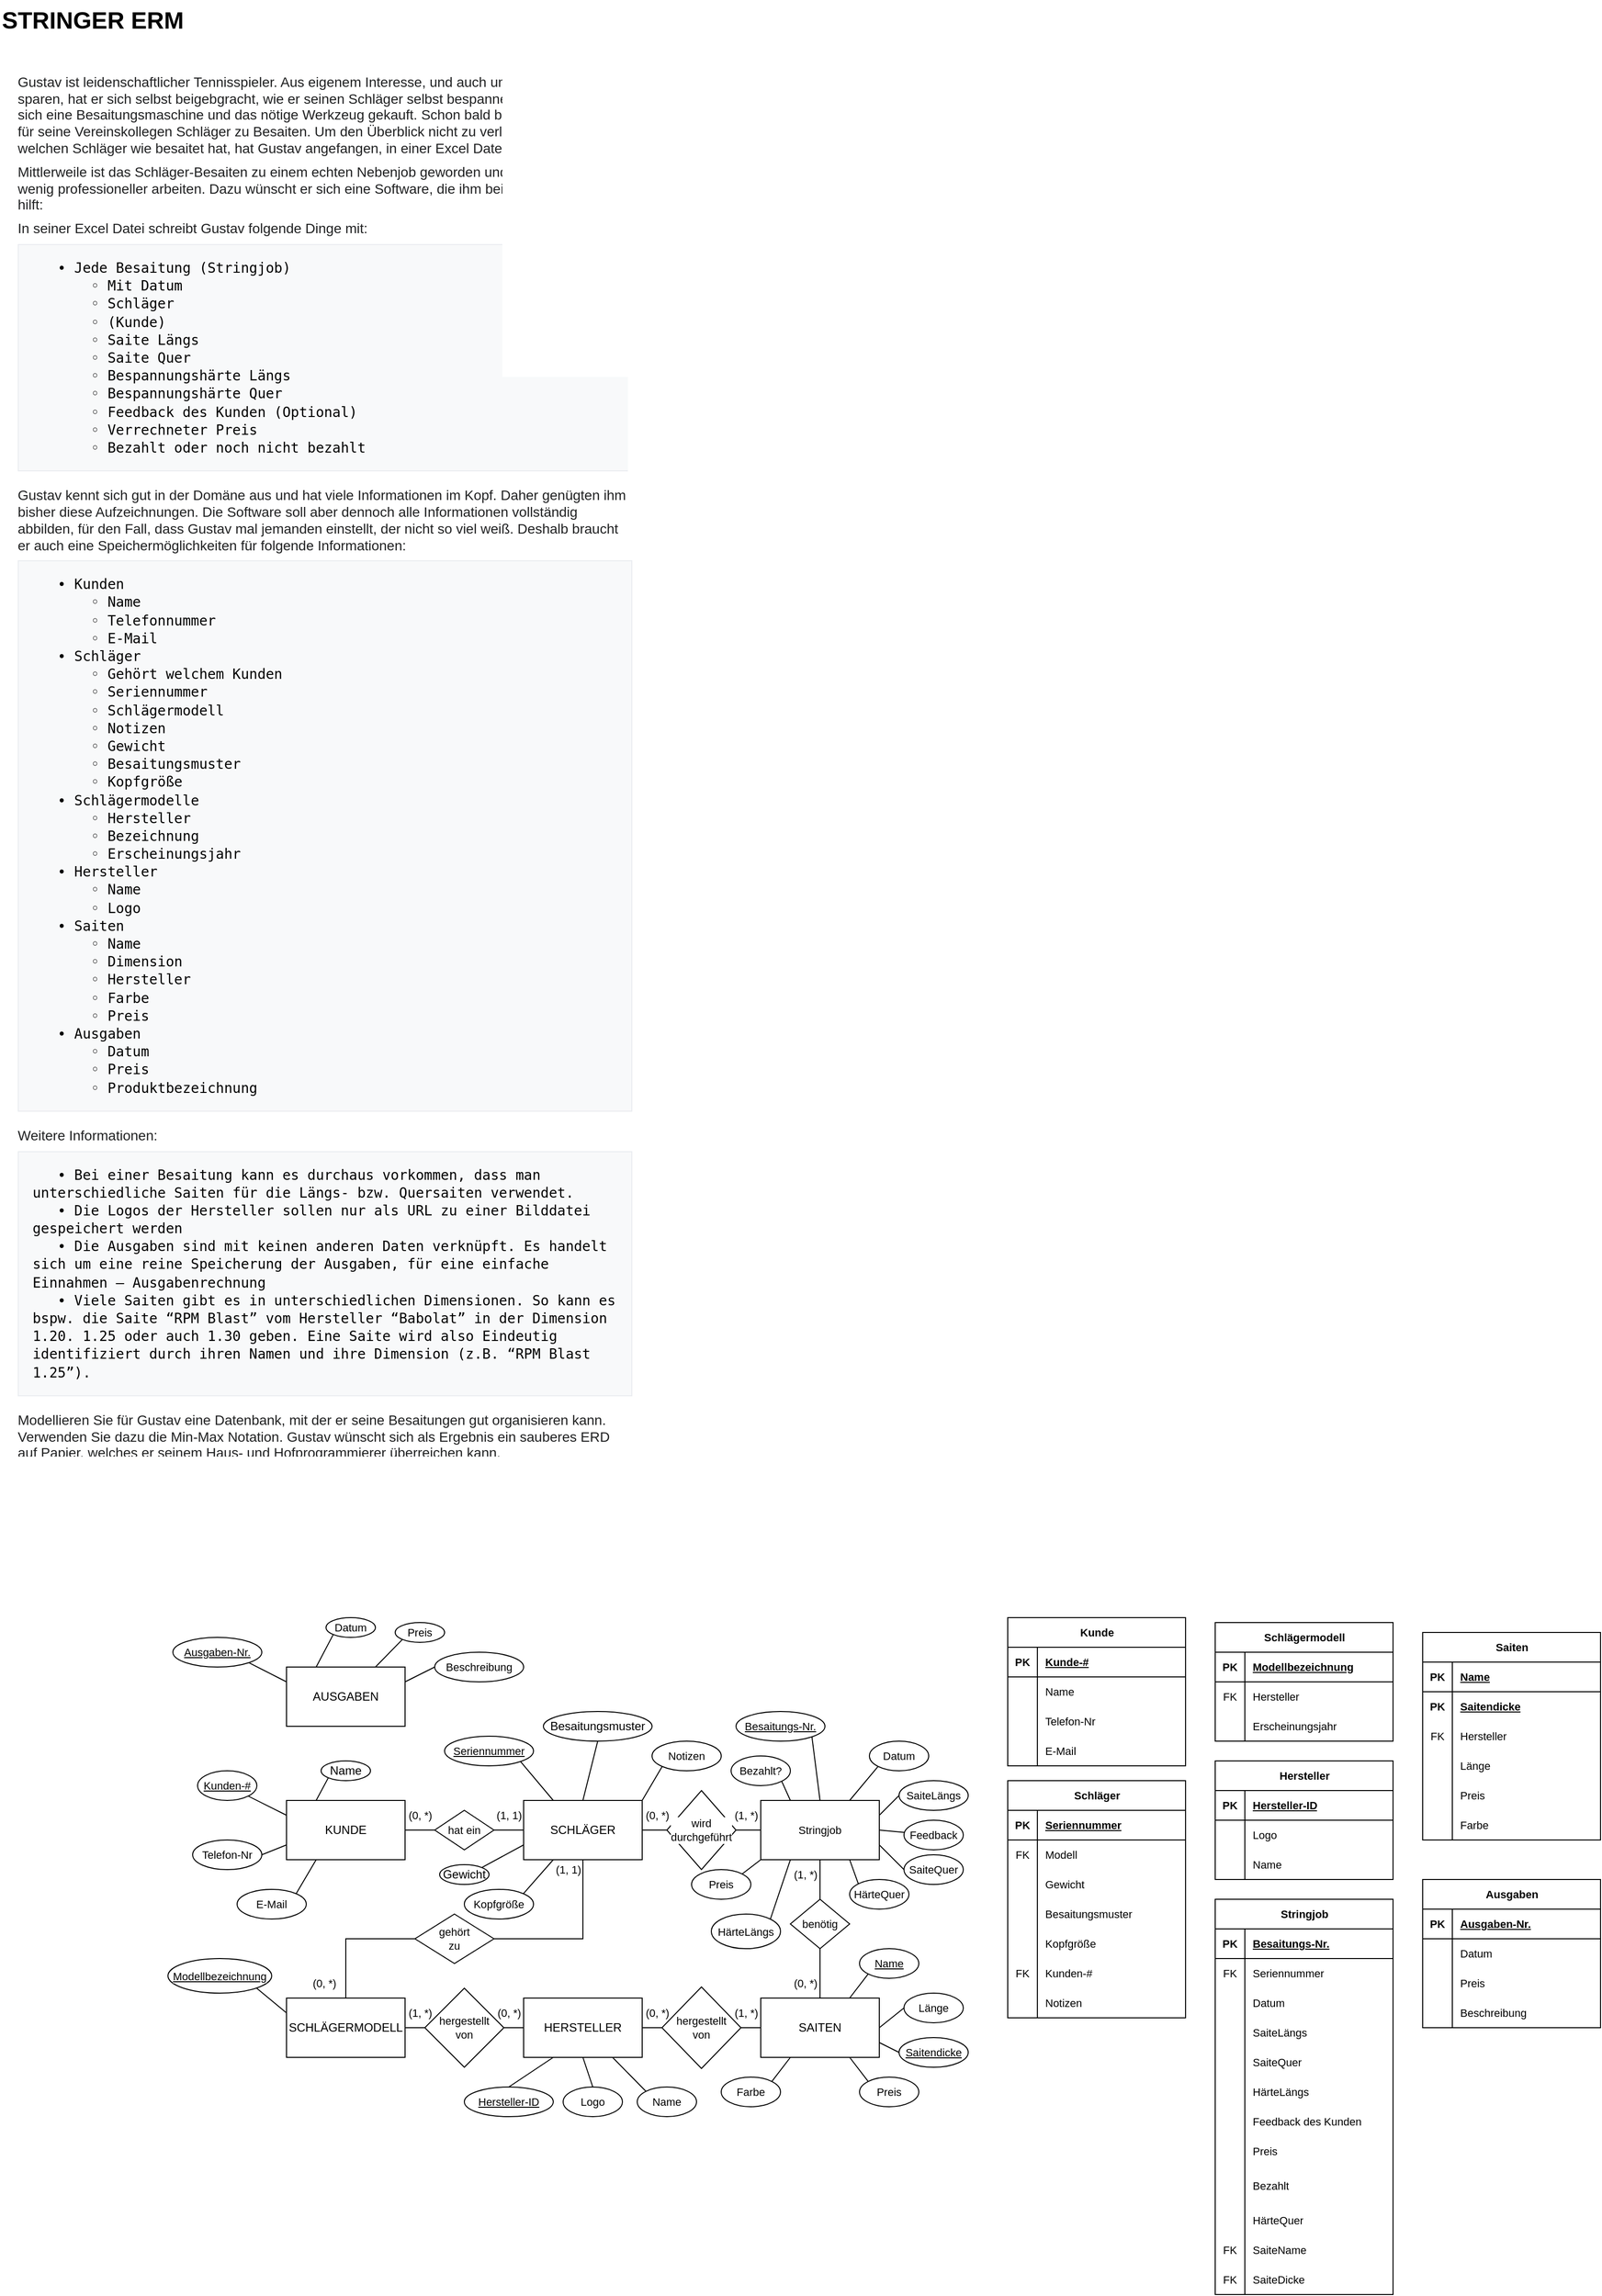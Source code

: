<mxfile version="24.7.7">
  <diagram name="Seite-1" id="ijZx68QLBWRRkLDmMVue">
    <mxGraphModel dx="2677" dy="1725" grid="1" gridSize="10" guides="1" tooltips="1" connect="1" arrows="1" fold="1" page="1" pageScale="1" pageWidth="1654" pageHeight="1169" math="0" shadow="0">
      <root>
        <mxCell id="0" />
        <mxCell id="1" parent="0" />
        <mxCell id="lBwvXXVm8K2uGfDEL1Nn-1" value="&lt;h1 style=&quot;margin-top: 0px;&quot;&gt;STRINGER ERM&lt;/h1&gt;&lt;div style=&quot;box-sizing: border-box; position: relative; flex: 1 1 auto; padding: 1rem; color: rgb(33, 37, 41); font-family: Nunito, sans-serif; font-size: 14.4px;&quot; class=&quot;modal-body&quot;&gt;&lt;div style=&quot;box-sizing: border-box; margin-bottom: 0px;&quot; class=&quot;card-text&quot;&gt;&lt;p style=&quot;box-sizing: border-box; margin: 0.5em 0px; color: rgb(32, 33, 34); font-family: sans-serif; font-size: 14px;&quot;&gt;Gustav ist leidenschaftlicher Tennisspieler. Aus eigenem Interesse, und auch um ein wenig Geld zu sparen, hat er sich selbst beigebgracht, wie er seinen Schläger selbst bespannen kann. Dazu hat er sich eine Besaitungsmaschine und das nötige Werkzeug gekauft. Schon bald begann Gustav auch für seine Vereinskollegen Schläger zu Besaiten. Um den Überblick nicht zu verlieren, wem er welchen Schläger wie besaitet hat, hat Gustav angefangen, in einer Excel Datei mitzuschreiben.&lt;/p&gt;&lt;p style=&quot;box-sizing: border-box; margin: 0.5em 0px; color: rgb(32, 33, 34); font-family: sans-serif; font-size: 14px;&quot;&gt;Mittlerweile ist das Schläger-Besaiten zu einem echten Nebenjob geworden und Gustav möchte ein wenig professioneller arbeiten. Dazu wünscht er sich eine Software, die ihm bei der Organisation hilft:&lt;/p&gt;&lt;p style=&quot;box-sizing: border-box; margin: 0.5em 0px; color: rgb(32, 33, 34); font-family: sans-serif; font-size: 14px;&quot;&gt;In seiner Excel Datei schreibt Gustav folgende Dinge mit:&lt;/p&gt;&lt;pre style=&quot;box-sizing: border-box; font-family: monospace, monospace; font-size: 14px; direction: ltr; unicode-bidi: bidi-override; margin-top: 0px; margin-bottom: 1rem; overflow: hidden auto; line-height: 1.3; background-color: rgb(248, 249, 250); color: rgb(0, 0, 0); border: 1px solid rgb(234, 236, 240); padding: 1em; text-wrap: wrap; overflow-wrap: break-word;&quot;&gt;   • Jede Besaitung (Stringjob)&lt;br&gt;       ◦ Mit Datum&lt;br&gt;       ◦ Schläger&lt;br&gt;       ◦ (Kunde)&lt;br&gt;       ◦ Saite Längs&lt;br&gt;       ◦ Saite Quer&lt;br&gt;       ◦ Bespannungshärte Längs&lt;br&gt;       ◦ Bespannungshärte Quer&lt;br&gt;       ◦ Feedback des Kunden (Optional)&lt;br&gt;       ◦ Verrechneter Preis&lt;br&gt;       ◦ Bezahlt oder noch nicht bezahlt&lt;br&gt;&lt;/pre&gt;&lt;p style=&quot;box-sizing: border-box; margin: 0.5em 0px; color: rgb(32, 33, 34); font-family: sans-serif; font-size: 14px;&quot;&gt;Gustav kennt sich gut in der Domäne aus und hat viele Informationen im Kopf. Daher genügten ihm bisher diese Aufzeichnungen. Die Software soll aber dennoch alle Informationen vollständig abbilden, für den Fall, dass Gustav mal jemanden einstellt, der nicht so viel weiß. Deshalb braucht er auch eine Speichermöglichkeiten für folgende Informationen:&lt;/p&gt;&lt;pre style=&quot;box-sizing: border-box; font-family: monospace, monospace; font-size: 14px; direction: ltr; unicode-bidi: bidi-override; margin-top: 0px; margin-bottom: 1rem; overflow: hidden auto; line-height: 1.3; background-color: rgb(248, 249, 250); color: rgb(0, 0, 0); border: 1px solid rgb(234, 236, 240); padding: 1em; text-wrap: wrap; overflow-wrap: break-word;&quot;&gt;   • Kunden&lt;br&gt;       ◦ Name&lt;br&gt;       ◦ Telefonnummer&lt;br&gt;       ◦ E-Mail&lt;br&gt;   • Schläger&lt;br&gt;       ◦ Gehört welchem Kunden&lt;br&gt;       ◦ Seriennummer&lt;br&gt;       ◦ Schlägermodell&lt;br&gt;       ◦ Notizen&lt;br&gt;       ◦ Gewicht&lt;br&gt;       ◦ Besaitungsmuster&lt;br&gt;       ◦ Kopfgröße&lt;br&gt;   • Schlägermodelle&lt;br&gt;       ◦ Hersteller&lt;br&gt;       ◦ Bezeichnung&lt;br&gt;       ◦ Erscheinungsjahr&lt;br&gt;   • Hersteller&lt;br&gt;       ◦ Name&lt;br&gt;       ◦ Logo&lt;br&gt;   • Saiten&lt;br&gt;       ◦ Name&lt;br&gt;       ◦ Dimension&lt;br&gt;       ◦ Hersteller&lt;br&gt;       ◦ Farbe&lt;br&gt;       ◦ Preis&lt;br&gt;   • Ausgaben&lt;br&gt;       ◦ Datum&lt;br&gt;       ◦ Preis&lt;br&gt;       ◦ Produktbezeichnung&lt;br&gt;&lt;/pre&gt;&lt;p style=&quot;box-sizing: border-box; margin: 0.5em 0px; color: rgb(32, 33, 34); font-family: sans-serif; font-size: 14px;&quot;&gt;Weitere Informationen:&lt;/p&gt;&lt;pre style=&quot;box-sizing: border-box; font-family: monospace, monospace; font-size: 14px; direction: ltr; unicode-bidi: bidi-override; margin-top: 0px; margin-bottom: 1rem; overflow: hidden auto; line-height: 1.3; background-color: rgb(248, 249, 250); color: rgb(0, 0, 0); border: 1px solid rgb(234, 236, 240); padding: 1em; text-wrap: wrap; overflow-wrap: break-word;&quot;&gt;   • Bei einer Besaitung kann es durchaus vorkommen, dass man unterschiedliche Saiten für die Längs- bzw. Quersaiten verwendet. &lt;br&gt;   • Die Logos der Hersteller sollen nur als URL zu einer Bilddatei gespeichert werden&lt;br&gt;   • Die Ausgaben sind mit keinen anderen Daten verknüpft. Es handelt sich um eine reine Speicherung der Ausgaben, für eine einfache Einnahmen – Ausgabenrechnung&lt;br&gt;   • Viele Saiten gibt es in unterschiedlichen Dimensionen. So kann es bspw. die Saite “RPM Blast” vom Hersteller “Babolat” in der Dimension 1.20. 1.25 oder auch 1.30 geben. Eine Saite wird also Eindeutig identifiziert durch ihren Namen und ihre Dimension (z.B. “RPM Blast 1.25”).&lt;br&gt;&lt;/pre&gt;&lt;p style=&quot;box-sizing: border-box; margin: 0.5em 0px; color: rgb(32, 33, 34); font-family: sans-serif; font-size: 14px;&quot;&gt;Modellieren Sie für Gustav eine Datenbank, mit der er seine Besaitungen gut organisieren kann. Verwenden Sie dazu die Min-Max Notation. Gustav wünscht sich als Ergebnis ein sauberes ERD auf Papier, welches er seinem Haus- und Hofprogrammierer überreichen kann.&lt;/p&gt;&lt;/div&gt;&lt;/div&gt;" style="text;html=1;whiteSpace=wrap;overflow=hidden;rounded=0;" vertex="1" parent="1">
          <mxGeometry x="-1650" y="-302" width="656" height="1471" as="geometry" />
        </mxCell>
        <mxCell id="lBwvXXVm8K2uGfDEL1Nn-17" style="edgeStyle=none;shape=connector;rounded=0;orthogonalLoop=1;jettySize=auto;html=1;exitX=1;exitY=0.5;exitDx=0;exitDy=0;entryX=0;entryY=0.5;entryDx=0;entryDy=0;strokeColor=default;align=center;verticalAlign=middle;fontFamily=Helvetica;fontSize=11;fontColor=default;labelBackgroundColor=default;endArrow=none;" edge="1" parent="1" source="lBwvXXVm8K2uGfDEL1Nn-2" target="lBwvXXVm8K2uGfDEL1Nn-16">
          <mxGeometry relative="1" as="geometry">
            <mxPoint x="-1230" y="1550" as="targetPoint" />
          </mxGeometry>
        </mxCell>
        <mxCell id="lBwvXXVm8K2uGfDEL1Nn-2" value="KUNDE" style="rounded=0;whiteSpace=wrap;html=1;" vertex="1" parent="1">
          <mxGeometry x="-1360" y="1520" width="120" height="60" as="geometry" />
        </mxCell>
        <mxCell id="lBwvXXVm8K2uGfDEL1Nn-222" style="edgeStyle=none;shape=connector;rounded=0;orthogonalLoop=1;jettySize=auto;html=1;exitX=0;exitY=0.75;exitDx=0;exitDy=0;entryX=1;entryY=0;entryDx=0;entryDy=0;strokeColor=default;align=center;verticalAlign=middle;fontFamily=Helvetica;fontSize=11;fontColor=default;labelBackgroundColor=default;endArrow=none;" edge="1" parent="1" source="lBwvXXVm8K2uGfDEL1Nn-3" target="lBwvXXVm8K2uGfDEL1Nn-215">
          <mxGeometry relative="1" as="geometry" />
        </mxCell>
        <mxCell id="lBwvXXVm8K2uGfDEL1Nn-224" style="edgeStyle=none;shape=connector;rounded=0;orthogonalLoop=1;jettySize=auto;html=1;exitX=0.25;exitY=1;exitDx=0;exitDy=0;entryX=1;entryY=0;entryDx=0;entryDy=0;strokeColor=default;align=center;verticalAlign=middle;fontFamily=Helvetica;fontSize=11;fontColor=default;labelBackgroundColor=default;endArrow=none;" edge="1" parent="1" source="lBwvXXVm8K2uGfDEL1Nn-3" target="lBwvXXVm8K2uGfDEL1Nn-217">
          <mxGeometry relative="1" as="geometry" />
        </mxCell>
        <mxCell id="lBwvXXVm8K2uGfDEL1Nn-226" style="edgeStyle=none;shape=connector;rounded=0;orthogonalLoop=1;jettySize=auto;html=1;exitX=0.5;exitY=0;exitDx=0;exitDy=0;entryX=0.5;entryY=1;entryDx=0;entryDy=0;strokeColor=default;align=center;verticalAlign=middle;fontFamily=Helvetica;fontSize=11;fontColor=default;labelBackgroundColor=default;endArrow=none;" edge="1" parent="1" source="lBwvXXVm8K2uGfDEL1Nn-3" target="lBwvXXVm8K2uGfDEL1Nn-216">
          <mxGeometry relative="1" as="geometry" />
        </mxCell>
        <mxCell id="lBwvXXVm8K2uGfDEL1Nn-3" value="SCHLÄGER" style="rounded=0;whiteSpace=wrap;html=1;" vertex="1" parent="1">
          <mxGeometry x="-1120" y="1520" width="120" height="60" as="geometry" />
        </mxCell>
        <mxCell id="lBwvXXVm8K2uGfDEL1Nn-231" style="edgeStyle=none;shape=connector;rounded=0;orthogonalLoop=1;jettySize=auto;html=1;exitX=0;exitY=0.25;exitDx=0;exitDy=0;entryX=1;entryY=1;entryDx=0;entryDy=0;strokeColor=default;align=center;verticalAlign=middle;fontFamily=Helvetica;fontSize=11;fontColor=default;labelBackgroundColor=default;endArrow=none;" edge="1" parent="1" source="lBwvXXVm8K2uGfDEL1Nn-4" target="lBwvXXVm8K2uGfDEL1Nn-230">
          <mxGeometry relative="1" as="geometry" />
        </mxCell>
        <mxCell id="lBwvXXVm8K2uGfDEL1Nn-4" value="SCHLÄGERMODELL" style="rounded=0;whiteSpace=wrap;html=1;" vertex="1" parent="1">
          <mxGeometry x="-1360" y="1720" width="120" height="60" as="geometry" />
        </mxCell>
        <mxCell id="lBwvXXVm8K2uGfDEL1Nn-234" style="edgeStyle=none;shape=connector;rounded=0;orthogonalLoop=1;jettySize=auto;html=1;exitX=0.25;exitY=1;exitDx=0;exitDy=0;entryX=0.5;entryY=0;entryDx=0;entryDy=0;strokeColor=default;align=center;verticalAlign=middle;fontFamily=Helvetica;fontSize=11;fontColor=default;labelBackgroundColor=default;endArrow=none;" edge="1" parent="1" source="lBwvXXVm8K2uGfDEL1Nn-5" target="lBwvXXVm8K2uGfDEL1Nn-232">
          <mxGeometry relative="1" as="geometry" />
        </mxCell>
        <mxCell id="lBwvXXVm8K2uGfDEL1Nn-235" style="edgeStyle=none;shape=connector;rounded=0;orthogonalLoop=1;jettySize=auto;html=1;exitX=0.5;exitY=1;exitDx=0;exitDy=0;entryX=0.5;entryY=0;entryDx=0;entryDy=0;strokeColor=default;align=center;verticalAlign=middle;fontFamily=Helvetica;fontSize=11;fontColor=default;labelBackgroundColor=default;endArrow=none;" edge="1" parent="1" source="lBwvXXVm8K2uGfDEL1Nn-5" target="lBwvXXVm8K2uGfDEL1Nn-233">
          <mxGeometry relative="1" as="geometry" />
        </mxCell>
        <mxCell id="lBwvXXVm8K2uGfDEL1Nn-237" style="edgeStyle=none;shape=connector;rounded=0;orthogonalLoop=1;jettySize=auto;html=1;exitX=0.75;exitY=1;exitDx=0;exitDy=0;entryX=0;entryY=0;entryDx=0;entryDy=0;strokeColor=default;align=center;verticalAlign=middle;fontFamily=Helvetica;fontSize=11;fontColor=default;labelBackgroundColor=default;endArrow=none;" edge="1" parent="1" source="lBwvXXVm8K2uGfDEL1Nn-5" target="lBwvXXVm8K2uGfDEL1Nn-236">
          <mxGeometry relative="1" as="geometry" />
        </mxCell>
        <mxCell id="lBwvXXVm8K2uGfDEL1Nn-5" value="HERSTELLER" style="rounded=0;whiteSpace=wrap;html=1;" vertex="1" parent="1">
          <mxGeometry x="-1120" y="1720" width="120" height="60" as="geometry" />
        </mxCell>
        <mxCell id="lBwvXXVm8K2uGfDEL1Nn-271" style="edgeStyle=none;shape=connector;rounded=0;orthogonalLoop=1;jettySize=auto;html=1;exitX=1;exitY=0.75;exitDx=0;exitDy=0;entryX=0;entryY=0.5;entryDx=0;entryDy=0;strokeColor=default;align=center;verticalAlign=middle;fontFamily=Helvetica;fontSize=11;fontColor=default;labelBackgroundColor=default;endArrow=none;" edge="1" parent="1" source="lBwvXXVm8K2uGfDEL1Nn-6" target="lBwvXXVm8K2uGfDEL1Nn-270">
          <mxGeometry relative="1" as="geometry" />
        </mxCell>
        <mxCell id="lBwvXXVm8K2uGfDEL1Nn-6" value="SAITEN" style="rounded=0;whiteSpace=wrap;html=1;" vertex="1" parent="1">
          <mxGeometry x="-880" y="1720" width="120" height="60" as="geometry" />
        </mxCell>
        <mxCell id="lBwvXXVm8K2uGfDEL1Nn-7" value="AUSGABEN" style="rounded=0;whiteSpace=wrap;html=1;" vertex="1" parent="1">
          <mxGeometry x="-1360" y="1385" width="120" height="60" as="geometry" />
        </mxCell>
        <mxCell id="lBwvXXVm8K2uGfDEL1Nn-8" value="Name" style="ellipse;whiteSpace=wrap;html=1;" vertex="1" parent="1">
          <mxGeometry x="-1325" y="1480" width="50" height="20" as="geometry" />
        </mxCell>
        <mxCell id="lBwvXXVm8K2uGfDEL1Nn-9" value="" style="endArrow=none;html=1;rounded=0;entryX=0;entryY=1;entryDx=0;entryDy=0;exitX=0.25;exitY=0;exitDx=0;exitDy=0;" edge="1" parent="1" source="lBwvXXVm8K2uGfDEL1Nn-2" target="lBwvXXVm8K2uGfDEL1Nn-8">
          <mxGeometry width="50" height="50" relative="1" as="geometry">
            <mxPoint x="-1490" y="1590" as="sourcePoint" />
            <mxPoint x="-1440" y="1540" as="targetPoint" />
          </mxGeometry>
        </mxCell>
        <mxCell id="lBwvXXVm8K2uGfDEL1Nn-11" style="edgeStyle=none;shape=connector;rounded=0;orthogonalLoop=1;jettySize=auto;html=1;exitX=1;exitY=1;exitDx=0;exitDy=0;entryX=0;entryY=0.25;entryDx=0;entryDy=0;strokeColor=default;align=center;verticalAlign=middle;fontFamily=Helvetica;fontSize=11;fontColor=default;labelBackgroundColor=default;endArrow=none;" edge="1" parent="1" source="lBwvXXVm8K2uGfDEL1Nn-10" target="lBwvXXVm8K2uGfDEL1Nn-2">
          <mxGeometry relative="1" as="geometry" />
        </mxCell>
        <mxCell id="lBwvXXVm8K2uGfDEL1Nn-10" value="&lt;u&gt;Kunden-#&lt;/u&gt;" style="ellipse;whiteSpace=wrap;html=1;fontFamily=Helvetica;fontSize=11;fontColor=default;labelBackgroundColor=default;" vertex="1" parent="1">
          <mxGeometry x="-1450" y="1490" width="60" height="30" as="geometry" />
        </mxCell>
        <mxCell id="lBwvXXVm8K2uGfDEL1Nn-13" style="edgeStyle=none;shape=connector;rounded=0;orthogonalLoop=1;jettySize=auto;html=1;exitX=1;exitY=0.5;exitDx=0;exitDy=0;entryX=0;entryY=0.75;entryDx=0;entryDy=0;strokeColor=default;align=center;verticalAlign=middle;fontFamily=Helvetica;fontSize=11;fontColor=default;labelBackgroundColor=default;endArrow=none;" edge="1" parent="1" source="lBwvXXVm8K2uGfDEL1Nn-12" target="lBwvXXVm8K2uGfDEL1Nn-2">
          <mxGeometry relative="1" as="geometry" />
        </mxCell>
        <mxCell id="lBwvXXVm8K2uGfDEL1Nn-12" value="Telefon-Nr" style="ellipse;whiteSpace=wrap;html=1;strokeColor=default;align=center;verticalAlign=middle;fontFamily=Helvetica;fontSize=11;fontColor=default;labelBackgroundColor=default;fillColor=default;" vertex="1" parent="1">
          <mxGeometry x="-1455" y="1560" width="70" height="30" as="geometry" />
        </mxCell>
        <mxCell id="lBwvXXVm8K2uGfDEL1Nn-15" style="edgeStyle=none;shape=connector;rounded=0;orthogonalLoop=1;jettySize=auto;html=1;exitX=1;exitY=0;exitDx=0;exitDy=0;entryX=0.25;entryY=1;entryDx=0;entryDy=0;strokeColor=default;align=center;verticalAlign=middle;fontFamily=Helvetica;fontSize=11;fontColor=default;labelBackgroundColor=default;endArrow=none;" edge="1" parent="1" source="lBwvXXVm8K2uGfDEL1Nn-14" target="lBwvXXVm8K2uGfDEL1Nn-2">
          <mxGeometry relative="1" as="geometry" />
        </mxCell>
        <mxCell id="lBwvXXVm8K2uGfDEL1Nn-14" value="E-Mail" style="ellipse;whiteSpace=wrap;html=1;strokeColor=default;align=center;verticalAlign=middle;fontFamily=Helvetica;fontSize=11;fontColor=default;labelBackgroundColor=default;fillColor=default;" vertex="1" parent="1">
          <mxGeometry x="-1410" y="1610" width="70" height="30" as="geometry" />
        </mxCell>
        <mxCell id="lBwvXXVm8K2uGfDEL1Nn-18" style="edgeStyle=none;shape=connector;rounded=0;orthogonalLoop=1;jettySize=auto;html=1;exitX=1;exitY=0.5;exitDx=0;exitDy=0;entryX=0;entryY=0.5;entryDx=0;entryDy=0;strokeColor=default;align=center;verticalAlign=middle;fontFamily=Helvetica;fontSize=11;fontColor=default;labelBackgroundColor=default;endArrow=none;" edge="1" parent="1" source="lBwvXXVm8K2uGfDEL1Nn-16" target="lBwvXXVm8K2uGfDEL1Nn-3">
          <mxGeometry relative="1" as="geometry">
            <mxPoint x="-1140" y="1550" as="targetPoint" />
          </mxGeometry>
        </mxCell>
        <mxCell id="lBwvXXVm8K2uGfDEL1Nn-16" value="hat ein" style="rhombus;whiteSpace=wrap;html=1;strokeColor=default;align=center;verticalAlign=middle;fontFamily=Helvetica;fontSize=11;fontColor=default;labelBackgroundColor=default;fillColor=default;" vertex="1" parent="1">
          <mxGeometry x="-1210" y="1530" width="60" height="40" as="geometry" />
        </mxCell>
        <mxCell id="lBwvXXVm8K2uGfDEL1Nn-20" style="edgeStyle=none;shape=connector;rounded=0;orthogonalLoop=1;jettySize=auto;html=1;exitX=0;exitY=0.5;exitDx=0;exitDy=0;entryX=0.5;entryY=0;entryDx=0;entryDy=0;strokeColor=default;align=center;verticalAlign=middle;fontFamily=Helvetica;fontSize=11;fontColor=default;labelBackgroundColor=default;endArrow=none;" edge="1" parent="1" source="lBwvXXVm8K2uGfDEL1Nn-19" target="lBwvXXVm8K2uGfDEL1Nn-4">
          <mxGeometry relative="1" as="geometry">
            <mxPoint x="-1230" y="1680" as="sourcePoint" />
            <Array as="points">
              <mxPoint x="-1300" y="1660" />
            </Array>
          </mxGeometry>
        </mxCell>
        <mxCell id="lBwvXXVm8K2uGfDEL1Nn-27" style="edgeStyle=none;shape=connector;rounded=0;orthogonalLoop=1;jettySize=auto;html=1;exitX=1;exitY=0.5;exitDx=0;exitDy=0;entryX=0.5;entryY=1;entryDx=0;entryDy=0;strokeColor=default;align=center;verticalAlign=middle;fontFamily=Helvetica;fontSize=11;fontColor=default;labelBackgroundColor=default;endArrow=none;" edge="1" parent="1" source="lBwvXXVm8K2uGfDEL1Nn-19" target="lBwvXXVm8K2uGfDEL1Nn-3">
          <mxGeometry relative="1" as="geometry">
            <mxPoint x="-1110" y="1580" as="targetPoint" />
            <Array as="points">
              <mxPoint x="-1060" y="1660" />
            </Array>
          </mxGeometry>
        </mxCell>
        <mxCell id="lBwvXXVm8K2uGfDEL1Nn-19" value="gehört&lt;br&gt;zu" style="rhombus;whiteSpace=wrap;html=1;strokeColor=default;align=center;verticalAlign=middle;fontFamily=Helvetica;fontSize=11;fontColor=default;labelBackgroundColor=default;fillColor=default;" vertex="1" parent="1">
          <mxGeometry x="-1230" y="1635" width="80" height="50" as="geometry" />
        </mxCell>
        <mxCell id="lBwvXXVm8K2uGfDEL1Nn-22" style="edgeStyle=none;shape=connector;rounded=0;orthogonalLoop=1;jettySize=auto;html=1;exitX=1;exitY=0.5;exitDx=0;exitDy=0;entryX=0;entryY=0.5;entryDx=0;entryDy=0;strokeColor=default;align=center;verticalAlign=middle;fontFamily=Helvetica;fontSize=11;fontColor=default;labelBackgroundColor=default;endArrow=none;" edge="1" parent="1" source="lBwvXXVm8K2uGfDEL1Nn-21">
          <mxGeometry relative="1" as="geometry">
            <mxPoint x="-1140" y="1750" as="targetPoint" />
          </mxGeometry>
        </mxCell>
        <mxCell id="lBwvXXVm8K2uGfDEL1Nn-23" style="edgeStyle=none;shape=connector;rounded=0;orthogonalLoop=1;jettySize=auto;html=1;exitX=0;exitY=0.5;exitDx=0;exitDy=0;entryX=1;entryY=0.5;entryDx=0;entryDy=0;strokeColor=default;align=center;verticalAlign=middle;fontFamily=Helvetica;fontSize=11;fontColor=default;labelBackgroundColor=default;endArrow=none;" edge="1" parent="1" target="lBwvXXVm8K2uGfDEL1Nn-4">
          <mxGeometry relative="1" as="geometry">
            <mxPoint x="-1230" y="1750" as="sourcePoint" />
          </mxGeometry>
        </mxCell>
        <mxCell id="lBwvXXVm8K2uGfDEL1Nn-136" value="" style="edgeStyle=none;shape=connector;rounded=0;orthogonalLoop=1;jettySize=auto;html=1;strokeColor=default;align=center;verticalAlign=middle;fontFamily=Helvetica;fontSize=11;fontColor=default;labelBackgroundColor=default;endArrow=none;" edge="1" parent="1" source="lBwvXXVm8K2uGfDEL1Nn-21" target="lBwvXXVm8K2uGfDEL1Nn-4">
          <mxGeometry relative="1" as="geometry" />
        </mxCell>
        <mxCell id="lBwvXXVm8K2uGfDEL1Nn-137" value="" style="edgeStyle=none;shape=connector;rounded=0;orthogonalLoop=1;jettySize=auto;html=1;strokeColor=default;align=center;verticalAlign=middle;fontFamily=Helvetica;fontSize=11;fontColor=default;labelBackgroundColor=default;endArrow=none;" edge="1" parent="1" source="lBwvXXVm8K2uGfDEL1Nn-21" target="lBwvXXVm8K2uGfDEL1Nn-5">
          <mxGeometry relative="1" as="geometry" />
        </mxCell>
        <mxCell id="lBwvXXVm8K2uGfDEL1Nn-21" value="hergestellt&lt;br&gt;von" style="rhombus;whiteSpace=wrap;html=1;strokeColor=default;align=center;verticalAlign=middle;fontFamily=Helvetica;fontSize=11;fontColor=default;labelBackgroundColor=default;fillColor=default;" vertex="1" parent="1">
          <mxGeometry x="-1220" y="1710" width="80" height="80" as="geometry" />
        </mxCell>
        <mxCell id="lBwvXXVm8K2uGfDEL1Nn-25" style="edgeStyle=none;shape=connector;rounded=0;orthogonalLoop=1;jettySize=auto;html=1;exitX=1;exitY=0.5;exitDx=0;exitDy=0;entryX=0;entryY=0.5;entryDx=0;entryDy=0;strokeColor=default;align=center;verticalAlign=middle;fontFamily=Helvetica;fontSize=11;fontColor=default;labelBackgroundColor=default;endArrow=none;" edge="1" parent="1" source="lBwvXXVm8K2uGfDEL1Nn-24" target="lBwvXXVm8K2uGfDEL1Nn-6">
          <mxGeometry relative="1" as="geometry" />
        </mxCell>
        <mxCell id="lBwvXXVm8K2uGfDEL1Nn-26" style="edgeStyle=none;shape=connector;rounded=0;orthogonalLoop=1;jettySize=auto;html=1;exitX=0;exitY=0.5;exitDx=0;exitDy=0;entryX=1;entryY=0.5;entryDx=0;entryDy=0;strokeColor=default;align=center;verticalAlign=middle;fontFamily=Helvetica;fontSize=11;fontColor=default;labelBackgroundColor=default;endArrow=none;" edge="1" parent="1" source="lBwvXXVm8K2uGfDEL1Nn-24" target="lBwvXXVm8K2uGfDEL1Nn-5">
          <mxGeometry relative="1" as="geometry" />
        </mxCell>
        <mxCell id="lBwvXXVm8K2uGfDEL1Nn-24" value="hergestellt&lt;br&gt;von" style="rhombus;whiteSpace=wrap;html=1;strokeColor=default;align=center;verticalAlign=middle;fontFamily=Helvetica;fontSize=11;fontColor=default;labelBackgroundColor=default;fillColor=default;" vertex="1" parent="1">
          <mxGeometry x="-980" y="1708.75" width="80" height="82.5" as="geometry" />
        </mxCell>
        <mxCell id="lBwvXXVm8K2uGfDEL1Nn-34" value="Kunde" style="shape=table;startSize=30;container=1;collapsible=1;childLayout=tableLayout;fixedRows=1;rowLines=0;fontStyle=1;align=center;resizeLast=1;html=1;strokeColor=default;verticalAlign=middle;fontFamily=Helvetica;fontSize=11;fontColor=default;labelBackgroundColor=default;fillColor=default;" vertex="1" parent="1">
          <mxGeometry x="-630" y="1335" width="180" height="150" as="geometry" />
        </mxCell>
        <mxCell id="lBwvXXVm8K2uGfDEL1Nn-35" value="" style="shape=tableRow;horizontal=0;startSize=0;swimlaneHead=0;swimlaneBody=0;fillColor=none;collapsible=0;dropTarget=0;points=[[0,0.5],[1,0.5]];portConstraint=eastwest;top=0;left=0;right=0;bottom=1;strokeColor=default;align=center;verticalAlign=middle;fontFamily=Helvetica;fontSize=11;fontColor=default;labelBackgroundColor=default;" vertex="1" parent="lBwvXXVm8K2uGfDEL1Nn-34">
          <mxGeometry y="30" width="180" height="30" as="geometry" />
        </mxCell>
        <mxCell id="lBwvXXVm8K2uGfDEL1Nn-36" value="PK" style="shape=partialRectangle;connectable=0;fillColor=none;top=0;left=0;bottom=0;right=0;fontStyle=1;overflow=hidden;whiteSpace=wrap;html=1;strokeColor=default;align=center;verticalAlign=middle;fontFamily=Helvetica;fontSize=11;fontColor=default;labelBackgroundColor=default;" vertex="1" parent="lBwvXXVm8K2uGfDEL1Nn-35">
          <mxGeometry width="30" height="30" as="geometry">
            <mxRectangle width="30" height="30" as="alternateBounds" />
          </mxGeometry>
        </mxCell>
        <mxCell id="lBwvXXVm8K2uGfDEL1Nn-37" value="Kunde-#" style="shape=partialRectangle;connectable=0;fillColor=none;top=0;left=0;bottom=0;right=0;align=left;spacingLeft=6;fontStyle=5;overflow=hidden;whiteSpace=wrap;html=1;strokeColor=default;verticalAlign=middle;fontFamily=Helvetica;fontSize=11;fontColor=default;labelBackgroundColor=default;" vertex="1" parent="lBwvXXVm8K2uGfDEL1Nn-35">
          <mxGeometry x="30" width="150" height="30" as="geometry">
            <mxRectangle width="150" height="30" as="alternateBounds" />
          </mxGeometry>
        </mxCell>
        <mxCell id="lBwvXXVm8K2uGfDEL1Nn-38" value="" style="shape=tableRow;horizontal=0;startSize=0;swimlaneHead=0;swimlaneBody=0;fillColor=none;collapsible=0;dropTarget=0;points=[[0,0.5],[1,0.5]];portConstraint=eastwest;top=0;left=0;right=0;bottom=0;strokeColor=default;align=center;verticalAlign=middle;fontFamily=Helvetica;fontSize=11;fontColor=default;labelBackgroundColor=default;" vertex="1" parent="lBwvXXVm8K2uGfDEL1Nn-34">
          <mxGeometry y="60" width="180" height="30" as="geometry" />
        </mxCell>
        <mxCell id="lBwvXXVm8K2uGfDEL1Nn-39" value="" style="shape=partialRectangle;connectable=0;fillColor=none;top=0;left=0;bottom=0;right=0;editable=1;overflow=hidden;whiteSpace=wrap;html=1;strokeColor=default;align=center;verticalAlign=middle;fontFamily=Helvetica;fontSize=11;fontColor=default;labelBackgroundColor=default;" vertex="1" parent="lBwvXXVm8K2uGfDEL1Nn-38">
          <mxGeometry width="30" height="30" as="geometry">
            <mxRectangle width="30" height="30" as="alternateBounds" />
          </mxGeometry>
        </mxCell>
        <mxCell id="lBwvXXVm8K2uGfDEL1Nn-40" value="Name" style="shape=partialRectangle;connectable=0;fillColor=none;top=0;left=0;bottom=0;right=0;align=left;spacingLeft=6;overflow=hidden;whiteSpace=wrap;html=1;strokeColor=default;verticalAlign=middle;fontFamily=Helvetica;fontSize=11;fontColor=default;labelBackgroundColor=default;" vertex="1" parent="lBwvXXVm8K2uGfDEL1Nn-38">
          <mxGeometry x="30" width="150" height="30" as="geometry">
            <mxRectangle width="150" height="30" as="alternateBounds" />
          </mxGeometry>
        </mxCell>
        <mxCell id="lBwvXXVm8K2uGfDEL1Nn-41" value="" style="shape=tableRow;horizontal=0;startSize=0;swimlaneHead=0;swimlaneBody=0;fillColor=none;collapsible=0;dropTarget=0;points=[[0,0.5],[1,0.5]];portConstraint=eastwest;top=0;left=0;right=0;bottom=0;strokeColor=default;align=center;verticalAlign=middle;fontFamily=Helvetica;fontSize=11;fontColor=default;labelBackgroundColor=default;" vertex="1" parent="lBwvXXVm8K2uGfDEL1Nn-34">
          <mxGeometry y="90" width="180" height="30" as="geometry" />
        </mxCell>
        <mxCell id="lBwvXXVm8K2uGfDEL1Nn-42" value="" style="shape=partialRectangle;connectable=0;fillColor=none;top=0;left=0;bottom=0;right=0;editable=1;overflow=hidden;whiteSpace=wrap;html=1;strokeColor=default;align=center;verticalAlign=middle;fontFamily=Helvetica;fontSize=11;fontColor=default;labelBackgroundColor=default;" vertex="1" parent="lBwvXXVm8K2uGfDEL1Nn-41">
          <mxGeometry width="30" height="30" as="geometry">
            <mxRectangle width="30" height="30" as="alternateBounds" />
          </mxGeometry>
        </mxCell>
        <mxCell id="lBwvXXVm8K2uGfDEL1Nn-43" value="Telefon-Nr" style="shape=partialRectangle;connectable=0;fillColor=none;top=0;left=0;bottom=0;right=0;align=left;spacingLeft=6;overflow=hidden;whiteSpace=wrap;html=1;strokeColor=default;verticalAlign=middle;fontFamily=Helvetica;fontSize=11;fontColor=default;labelBackgroundColor=default;" vertex="1" parent="lBwvXXVm8K2uGfDEL1Nn-41">
          <mxGeometry x="30" width="150" height="30" as="geometry">
            <mxRectangle width="150" height="30" as="alternateBounds" />
          </mxGeometry>
        </mxCell>
        <mxCell id="lBwvXXVm8K2uGfDEL1Nn-44" value="" style="shape=tableRow;horizontal=0;startSize=0;swimlaneHead=0;swimlaneBody=0;fillColor=none;collapsible=0;dropTarget=0;points=[[0,0.5],[1,0.5]];portConstraint=eastwest;top=0;left=0;right=0;bottom=0;strokeColor=default;align=center;verticalAlign=middle;fontFamily=Helvetica;fontSize=11;fontColor=default;labelBackgroundColor=default;" vertex="1" parent="lBwvXXVm8K2uGfDEL1Nn-34">
          <mxGeometry y="120" width="180" height="30" as="geometry" />
        </mxCell>
        <mxCell id="lBwvXXVm8K2uGfDEL1Nn-45" value="" style="shape=partialRectangle;connectable=0;fillColor=none;top=0;left=0;bottom=0;right=0;editable=1;overflow=hidden;whiteSpace=wrap;html=1;strokeColor=default;align=center;verticalAlign=middle;fontFamily=Helvetica;fontSize=11;fontColor=default;labelBackgroundColor=default;" vertex="1" parent="lBwvXXVm8K2uGfDEL1Nn-44">
          <mxGeometry width="30" height="30" as="geometry">
            <mxRectangle width="30" height="30" as="alternateBounds" />
          </mxGeometry>
        </mxCell>
        <mxCell id="lBwvXXVm8K2uGfDEL1Nn-46" value="E-Mail" style="shape=partialRectangle;connectable=0;fillColor=none;top=0;left=0;bottom=0;right=0;align=left;spacingLeft=6;overflow=hidden;whiteSpace=wrap;html=1;strokeColor=default;verticalAlign=middle;fontFamily=Helvetica;fontSize=11;fontColor=default;labelBackgroundColor=default;" vertex="1" parent="lBwvXXVm8K2uGfDEL1Nn-44">
          <mxGeometry x="30" width="150" height="30" as="geometry">
            <mxRectangle width="150" height="30" as="alternateBounds" />
          </mxGeometry>
        </mxCell>
        <mxCell id="lBwvXXVm8K2uGfDEL1Nn-47" value="Schläger" style="shape=table;startSize=30;container=1;collapsible=1;childLayout=tableLayout;fixedRows=1;rowLines=0;fontStyle=1;align=center;resizeLast=1;html=1;strokeColor=default;verticalAlign=middle;fontFamily=Helvetica;fontSize=11;fontColor=default;labelBackgroundColor=default;fillColor=default;" vertex="1" parent="1">
          <mxGeometry x="-630" y="1500" width="180" height="240" as="geometry" />
        </mxCell>
        <mxCell id="lBwvXXVm8K2uGfDEL1Nn-48" value="" style="shape=tableRow;horizontal=0;startSize=0;swimlaneHead=0;swimlaneBody=0;fillColor=none;collapsible=0;dropTarget=0;points=[[0,0.5],[1,0.5]];portConstraint=eastwest;top=0;left=0;right=0;bottom=1;strokeColor=default;align=center;verticalAlign=middle;fontFamily=Helvetica;fontSize=11;fontColor=default;labelBackgroundColor=default;" vertex="1" parent="lBwvXXVm8K2uGfDEL1Nn-47">
          <mxGeometry y="30" width="180" height="30" as="geometry" />
        </mxCell>
        <mxCell id="lBwvXXVm8K2uGfDEL1Nn-49" value="PK" style="shape=partialRectangle;connectable=0;fillColor=none;top=0;left=0;bottom=0;right=0;fontStyle=1;overflow=hidden;whiteSpace=wrap;html=1;strokeColor=default;align=center;verticalAlign=middle;fontFamily=Helvetica;fontSize=11;fontColor=default;labelBackgroundColor=default;" vertex="1" parent="lBwvXXVm8K2uGfDEL1Nn-48">
          <mxGeometry width="30" height="30" as="geometry">
            <mxRectangle width="30" height="30" as="alternateBounds" />
          </mxGeometry>
        </mxCell>
        <mxCell id="lBwvXXVm8K2uGfDEL1Nn-50" value="Seriennummer" style="shape=partialRectangle;connectable=0;fillColor=none;top=0;left=0;bottom=0;right=0;align=left;spacingLeft=6;fontStyle=5;overflow=hidden;whiteSpace=wrap;html=1;strokeColor=default;verticalAlign=middle;fontFamily=Helvetica;fontSize=11;fontColor=default;labelBackgroundColor=default;" vertex="1" parent="lBwvXXVm8K2uGfDEL1Nn-48">
          <mxGeometry x="30" width="150" height="30" as="geometry">
            <mxRectangle width="150" height="30" as="alternateBounds" />
          </mxGeometry>
        </mxCell>
        <mxCell id="lBwvXXVm8K2uGfDEL1Nn-51" value="" style="shape=tableRow;horizontal=0;startSize=0;swimlaneHead=0;swimlaneBody=0;fillColor=none;collapsible=0;dropTarget=0;points=[[0,0.5],[1,0.5]];portConstraint=eastwest;top=0;left=0;right=0;bottom=0;strokeColor=default;align=center;verticalAlign=middle;fontFamily=Helvetica;fontSize=11;fontColor=default;labelBackgroundColor=default;" vertex="1" parent="lBwvXXVm8K2uGfDEL1Nn-47">
          <mxGeometry y="60" width="180" height="30" as="geometry" />
        </mxCell>
        <mxCell id="lBwvXXVm8K2uGfDEL1Nn-52" value="FK" style="shape=partialRectangle;connectable=0;fillColor=none;top=0;left=0;bottom=0;right=0;editable=1;overflow=hidden;whiteSpace=wrap;html=1;strokeColor=default;align=center;verticalAlign=middle;fontFamily=Helvetica;fontSize=11;fontColor=default;labelBackgroundColor=default;" vertex="1" parent="lBwvXXVm8K2uGfDEL1Nn-51">
          <mxGeometry width="30" height="30" as="geometry">
            <mxRectangle width="30" height="30" as="alternateBounds" />
          </mxGeometry>
        </mxCell>
        <mxCell id="lBwvXXVm8K2uGfDEL1Nn-53" value="Modell" style="shape=partialRectangle;connectable=0;fillColor=none;top=0;left=0;bottom=0;right=0;align=left;spacingLeft=6;overflow=hidden;whiteSpace=wrap;html=1;strokeColor=default;verticalAlign=middle;fontFamily=Helvetica;fontSize=11;fontColor=default;labelBackgroundColor=default;" vertex="1" parent="lBwvXXVm8K2uGfDEL1Nn-51">
          <mxGeometry x="30" width="150" height="30" as="geometry">
            <mxRectangle width="150" height="30" as="alternateBounds" />
          </mxGeometry>
        </mxCell>
        <mxCell id="lBwvXXVm8K2uGfDEL1Nn-54" value="" style="shape=tableRow;horizontal=0;startSize=0;swimlaneHead=0;swimlaneBody=0;fillColor=none;collapsible=0;dropTarget=0;points=[[0,0.5],[1,0.5]];portConstraint=eastwest;top=0;left=0;right=0;bottom=0;strokeColor=default;align=center;verticalAlign=middle;fontFamily=Helvetica;fontSize=11;fontColor=default;labelBackgroundColor=default;" vertex="1" parent="lBwvXXVm8K2uGfDEL1Nn-47">
          <mxGeometry y="90" width="180" height="30" as="geometry" />
        </mxCell>
        <mxCell id="lBwvXXVm8K2uGfDEL1Nn-55" value="" style="shape=partialRectangle;connectable=0;fillColor=none;top=0;left=0;bottom=0;right=0;editable=1;overflow=hidden;whiteSpace=wrap;html=1;strokeColor=default;align=center;verticalAlign=middle;fontFamily=Helvetica;fontSize=11;fontColor=default;labelBackgroundColor=default;" vertex="1" parent="lBwvXXVm8K2uGfDEL1Nn-54">
          <mxGeometry width="30" height="30" as="geometry">
            <mxRectangle width="30" height="30" as="alternateBounds" />
          </mxGeometry>
        </mxCell>
        <mxCell id="lBwvXXVm8K2uGfDEL1Nn-56" value="Gewicht" style="shape=partialRectangle;connectable=0;fillColor=none;top=0;left=0;bottom=0;right=0;align=left;spacingLeft=6;overflow=hidden;whiteSpace=wrap;html=1;strokeColor=default;verticalAlign=middle;fontFamily=Helvetica;fontSize=11;fontColor=default;labelBackgroundColor=default;" vertex="1" parent="lBwvXXVm8K2uGfDEL1Nn-54">
          <mxGeometry x="30" width="150" height="30" as="geometry">
            <mxRectangle width="150" height="30" as="alternateBounds" />
          </mxGeometry>
        </mxCell>
        <mxCell id="lBwvXXVm8K2uGfDEL1Nn-57" value="" style="shape=tableRow;horizontal=0;startSize=0;swimlaneHead=0;swimlaneBody=0;fillColor=none;collapsible=0;dropTarget=0;points=[[0,0.5],[1,0.5]];portConstraint=eastwest;top=0;left=0;right=0;bottom=0;strokeColor=default;align=center;verticalAlign=middle;fontFamily=Helvetica;fontSize=11;fontColor=default;labelBackgroundColor=default;" vertex="1" parent="lBwvXXVm8K2uGfDEL1Nn-47">
          <mxGeometry y="120" width="180" height="30" as="geometry" />
        </mxCell>
        <mxCell id="lBwvXXVm8K2uGfDEL1Nn-58" value="" style="shape=partialRectangle;connectable=0;fillColor=none;top=0;left=0;bottom=0;right=0;editable=1;overflow=hidden;whiteSpace=wrap;html=1;strokeColor=default;align=center;verticalAlign=middle;fontFamily=Helvetica;fontSize=11;fontColor=default;labelBackgroundColor=default;" vertex="1" parent="lBwvXXVm8K2uGfDEL1Nn-57">
          <mxGeometry width="30" height="30" as="geometry">
            <mxRectangle width="30" height="30" as="alternateBounds" />
          </mxGeometry>
        </mxCell>
        <mxCell id="lBwvXXVm8K2uGfDEL1Nn-59" value="Besaitungsmuster" style="shape=partialRectangle;connectable=0;fillColor=none;top=0;left=0;bottom=0;right=0;align=left;spacingLeft=6;overflow=hidden;whiteSpace=wrap;html=1;strokeColor=default;verticalAlign=middle;fontFamily=Helvetica;fontSize=11;fontColor=default;labelBackgroundColor=default;" vertex="1" parent="lBwvXXVm8K2uGfDEL1Nn-57">
          <mxGeometry x="30" width="150" height="30" as="geometry">
            <mxRectangle width="150" height="30" as="alternateBounds" />
          </mxGeometry>
        </mxCell>
        <mxCell id="lBwvXXVm8K2uGfDEL1Nn-60" value="" style="shape=tableRow;horizontal=0;startSize=0;swimlaneHead=0;swimlaneBody=0;fillColor=none;collapsible=0;dropTarget=0;points=[[0,0.5],[1,0.5]];portConstraint=eastwest;top=0;left=0;right=0;bottom=0;strokeColor=default;align=center;verticalAlign=middle;fontFamily=Helvetica;fontSize=11;fontColor=default;labelBackgroundColor=default;" vertex="1" parent="lBwvXXVm8K2uGfDEL1Nn-47">
          <mxGeometry y="150" width="180" height="30" as="geometry" />
        </mxCell>
        <mxCell id="lBwvXXVm8K2uGfDEL1Nn-61" value="" style="shape=partialRectangle;connectable=0;fillColor=none;top=0;left=0;bottom=0;right=0;editable=1;overflow=hidden;whiteSpace=wrap;html=1;strokeColor=default;align=center;verticalAlign=middle;fontFamily=Helvetica;fontSize=11;fontColor=default;labelBackgroundColor=default;" vertex="1" parent="lBwvXXVm8K2uGfDEL1Nn-60">
          <mxGeometry width="30" height="30" as="geometry">
            <mxRectangle width="30" height="30" as="alternateBounds" />
          </mxGeometry>
        </mxCell>
        <mxCell id="lBwvXXVm8K2uGfDEL1Nn-62" value="Kopfgröße" style="shape=partialRectangle;connectable=0;fillColor=none;top=0;left=0;bottom=0;right=0;align=left;spacingLeft=6;overflow=hidden;whiteSpace=wrap;html=1;strokeColor=default;verticalAlign=middle;fontFamily=Helvetica;fontSize=11;fontColor=default;labelBackgroundColor=default;" vertex="1" parent="lBwvXXVm8K2uGfDEL1Nn-60">
          <mxGeometry x="30" width="150" height="30" as="geometry">
            <mxRectangle width="150" height="30" as="alternateBounds" />
          </mxGeometry>
        </mxCell>
        <mxCell id="lBwvXXVm8K2uGfDEL1Nn-63" value="" style="shape=tableRow;horizontal=0;startSize=0;swimlaneHead=0;swimlaneBody=0;fillColor=none;collapsible=0;dropTarget=0;points=[[0,0.5],[1,0.5]];portConstraint=eastwest;top=0;left=0;right=0;bottom=0;strokeColor=default;align=center;verticalAlign=middle;fontFamily=Helvetica;fontSize=11;fontColor=default;labelBackgroundColor=default;" vertex="1" parent="lBwvXXVm8K2uGfDEL1Nn-47">
          <mxGeometry y="180" width="180" height="30" as="geometry" />
        </mxCell>
        <mxCell id="lBwvXXVm8K2uGfDEL1Nn-64" value="FK" style="shape=partialRectangle;connectable=0;fillColor=none;top=0;left=0;bottom=0;right=0;editable=1;overflow=hidden;whiteSpace=wrap;html=1;strokeColor=default;align=center;verticalAlign=middle;fontFamily=Helvetica;fontSize=11;fontColor=default;labelBackgroundColor=default;" vertex="1" parent="lBwvXXVm8K2uGfDEL1Nn-63">
          <mxGeometry width="30" height="30" as="geometry">
            <mxRectangle width="30" height="30" as="alternateBounds" />
          </mxGeometry>
        </mxCell>
        <mxCell id="lBwvXXVm8K2uGfDEL1Nn-65" value="Kunden-#" style="shape=partialRectangle;connectable=0;fillColor=none;top=0;left=0;bottom=0;right=0;align=left;spacingLeft=6;overflow=hidden;whiteSpace=wrap;html=1;strokeColor=default;verticalAlign=middle;fontFamily=Helvetica;fontSize=11;fontColor=default;labelBackgroundColor=default;" vertex="1" parent="lBwvXXVm8K2uGfDEL1Nn-63">
          <mxGeometry x="30" width="150" height="30" as="geometry">
            <mxRectangle width="150" height="30" as="alternateBounds" />
          </mxGeometry>
        </mxCell>
        <mxCell id="lBwvXXVm8K2uGfDEL1Nn-66" value="" style="shape=tableRow;horizontal=0;startSize=0;swimlaneHead=0;swimlaneBody=0;fillColor=none;collapsible=0;dropTarget=0;points=[[0,0.5],[1,0.5]];portConstraint=eastwest;top=0;left=0;right=0;bottom=0;strokeColor=default;align=center;verticalAlign=middle;fontFamily=Helvetica;fontSize=11;fontColor=default;labelBackgroundColor=default;" vertex="1" parent="lBwvXXVm8K2uGfDEL1Nn-47">
          <mxGeometry y="210" width="180" height="30" as="geometry" />
        </mxCell>
        <mxCell id="lBwvXXVm8K2uGfDEL1Nn-67" value="" style="shape=partialRectangle;connectable=0;fillColor=none;top=0;left=0;bottom=0;right=0;editable=1;overflow=hidden;whiteSpace=wrap;html=1;strokeColor=default;align=center;verticalAlign=middle;fontFamily=Helvetica;fontSize=11;fontColor=default;labelBackgroundColor=default;" vertex="1" parent="lBwvXXVm8K2uGfDEL1Nn-66">
          <mxGeometry width="30" height="30" as="geometry">
            <mxRectangle width="30" height="30" as="alternateBounds" />
          </mxGeometry>
        </mxCell>
        <mxCell id="lBwvXXVm8K2uGfDEL1Nn-68" value="Notizen" style="shape=partialRectangle;connectable=0;fillColor=none;top=0;left=0;bottom=0;right=0;align=left;spacingLeft=6;overflow=hidden;whiteSpace=wrap;html=1;strokeColor=default;verticalAlign=middle;fontFamily=Helvetica;fontSize=11;fontColor=default;labelBackgroundColor=default;" vertex="1" parent="lBwvXXVm8K2uGfDEL1Nn-66">
          <mxGeometry x="30" width="150" height="30" as="geometry">
            <mxRectangle width="150" height="30" as="alternateBounds" />
          </mxGeometry>
        </mxCell>
        <mxCell id="lBwvXXVm8K2uGfDEL1Nn-69" value="Schlägermodell" style="shape=table;startSize=30;container=1;collapsible=1;childLayout=tableLayout;fixedRows=1;rowLines=0;fontStyle=1;align=center;resizeLast=1;html=1;strokeColor=default;verticalAlign=middle;fontFamily=Helvetica;fontSize=11;fontColor=default;labelBackgroundColor=default;fillColor=default;" vertex="1" parent="1">
          <mxGeometry x="-420" y="1340" width="180" height="120" as="geometry" />
        </mxCell>
        <mxCell id="lBwvXXVm8K2uGfDEL1Nn-70" value="" style="shape=tableRow;horizontal=0;startSize=0;swimlaneHead=0;swimlaneBody=0;fillColor=none;collapsible=0;dropTarget=0;points=[[0,0.5],[1,0.5]];portConstraint=eastwest;top=0;left=0;right=0;bottom=1;strokeColor=default;align=center;verticalAlign=middle;fontFamily=Helvetica;fontSize=11;fontColor=default;labelBackgroundColor=default;" vertex="1" parent="lBwvXXVm8K2uGfDEL1Nn-69">
          <mxGeometry y="30" width="180" height="30" as="geometry" />
        </mxCell>
        <mxCell id="lBwvXXVm8K2uGfDEL1Nn-71" value="PK" style="shape=partialRectangle;connectable=0;fillColor=none;top=0;left=0;bottom=0;right=0;fontStyle=1;overflow=hidden;whiteSpace=wrap;html=1;strokeColor=default;align=center;verticalAlign=middle;fontFamily=Helvetica;fontSize=11;fontColor=default;labelBackgroundColor=default;" vertex="1" parent="lBwvXXVm8K2uGfDEL1Nn-70">
          <mxGeometry width="30" height="30" as="geometry">
            <mxRectangle width="30" height="30" as="alternateBounds" />
          </mxGeometry>
        </mxCell>
        <mxCell id="lBwvXXVm8K2uGfDEL1Nn-72" value="Modellbezeichnung" style="shape=partialRectangle;connectable=0;fillColor=none;top=0;left=0;bottom=0;right=0;align=left;spacingLeft=6;fontStyle=5;overflow=hidden;whiteSpace=wrap;html=1;strokeColor=default;verticalAlign=middle;fontFamily=Helvetica;fontSize=11;fontColor=default;labelBackgroundColor=default;" vertex="1" parent="lBwvXXVm8K2uGfDEL1Nn-70">
          <mxGeometry x="30" width="150" height="30" as="geometry">
            <mxRectangle width="150" height="30" as="alternateBounds" />
          </mxGeometry>
        </mxCell>
        <mxCell id="lBwvXXVm8K2uGfDEL1Nn-73" value="" style="shape=tableRow;horizontal=0;startSize=0;swimlaneHead=0;swimlaneBody=0;fillColor=none;collapsible=0;dropTarget=0;points=[[0,0.5],[1,0.5]];portConstraint=eastwest;top=0;left=0;right=0;bottom=0;strokeColor=default;align=center;verticalAlign=middle;fontFamily=Helvetica;fontSize=11;fontColor=default;labelBackgroundColor=default;" vertex="1" parent="lBwvXXVm8K2uGfDEL1Nn-69">
          <mxGeometry y="60" width="180" height="30" as="geometry" />
        </mxCell>
        <mxCell id="lBwvXXVm8K2uGfDEL1Nn-74" value="FK" style="shape=partialRectangle;connectable=0;fillColor=none;top=0;left=0;bottom=0;right=0;editable=1;overflow=hidden;whiteSpace=wrap;html=1;strokeColor=default;align=center;verticalAlign=middle;fontFamily=Helvetica;fontSize=11;fontColor=default;labelBackgroundColor=default;" vertex="1" parent="lBwvXXVm8K2uGfDEL1Nn-73">
          <mxGeometry width="30" height="30" as="geometry">
            <mxRectangle width="30" height="30" as="alternateBounds" />
          </mxGeometry>
        </mxCell>
        <mxCell id="lBwvXXVm8K2uGfDEL1Nn-75" value="Hersteller" style="shape=partialRectangle;connectable=0;fillColor=none;top=0;left=0;bottom=0;right=0;align=left;spacingLeft=6;overflow=hidden;whiteSpace=wrap;html=1;strokeColor=default;verticalAlign=middle;fontFamily=Helvetica;fontSize=11;fontColor=default;labelBackgroundColor=default;" vertex="1" parent="lBwvXXVm8K2uGfDEL1Nn-73">
          <mxGeometry x="30" width="150" height="30" as="geometry">
            <mxRectangle width="150" height="30" as="alternateBounds" />
          </mxGeometry>
        </mxCell>
        <mxCell id="lBwvXXVm8K2uGfDEL1Nn-76" value="" style="shape=tableRow;horizontal=0;startSize=0;swimlaneHead=0;swimlaneBody=0;fillColor=none;collapsible=0;dropTarget=0;points=[[0,0.5],[1,0.5]];portConstraint=eastwest;top=0;left=0;right=0;bottom=0;strokeColor=default;align=center;verticalAlign=middle;fontFamily=Helvetica;fontSize=11;fontColor=default;labelBackgroundColor=default;" vertex="1" parent="lBwvXXVm8K2uGfDEL1Nn-69">
          <mxGeometry y="90" width="180" height="30" as="geometry" />
        </mxCell>
        <mxCell id="lBwvXXVm8K2uGfDEL1Nn-77" value="" style="shape=partialRectangle;connectable=0;fillColor=none;top=0;left=0;bottom=0;right=0;editable=1;overflow=hidden;whiteSpace=wrap;html=1;strokeColor=default;align=center;verticalAlign=middle;fontFamily=Helvetica;fontSize=11;fontColor=default;labelBackgroundColor=default;" vertex="1" parent="lBwvXXVm8K2uGfDEL1Nn-76">
          <mxGeometry width="30" height="30" as="geometry">
            <mxRectangle width="30" height="30" as="alternateBounds" />
          </mxGeometry>
        </mxCell>
        <mxCell id="lBwvXXVm8K2uGfDEL1Nn-78" value="Erscheinungsjahr" style="shape=partialRectangle;connectable=0;fillColor=none;top=0;left=0;bottom=0;right=0;align=left;spacingLeft=6;overflow=hidden;whiteSpace=wrap;html=1;strokeColor=default;verticalAlign=middle;fontFamily=Helvetica;fontSize=11;fontColor=default;labelBackgroundColor=default;" vertex="1" parent="lBwvXXVm8K2uGfDEL1Nn-76">
          <mxGeometry x="30" width="150" height="30" as="geometry">
            <mxRectangle width="150" height="30" as="alternateBounds" />
          </mxGeometry>
        </mxCell>
        <mxCell id="lBwvXXVm8K2uGfDEL1Nn-91" value="Hersteller" style="shape=table;startSize=30;container=1;collapsible=1;childLayout=tableLayout;fixedRows=1;rowLines=0;fontStyle=1;align=center;resizeLast=1;html=1;strokeColor=default;verticalAlign=middle;fontFamily=Helvetica;fontSize=11;fontColor=default;labelBackgroundColor=default;fillColor=default;" vertex="1" parent="1">
          <mxGeometry x="-420" y="1480" width="180" height="120" as="geometry" />
        </mxCell>
        <mxCell id="lBwvXXVm8K2uGfDEL1Nn-92" value="" style="shape=tableRow;horizontal=0;startSize=0;swimlaneHead=0;swimlaneBody=0;fillColor=none;collapsible=0;dropTarget=0;points=[[0,0.5],[1,0.5]];portConstraint=eastwest;top=0;left=0;right=0;bottom=1;strokeColor=default;align=center;verticalAlign=middle;fontFamily=Helvetica;fontSize=11;fontColor=default;labelBackgroundColor=default;" vertex="1" parent="lBwvXXVm8K2uGfDEL1Nn-91">
          <mxGeometry y="30" width="180" height="30" as="geometry" />
        </mxCell>
        <mxCell id="lBwvXXVm8K2uGfDEL1Nn-93" value="PK" style="shape=partialRectangle;connectable=0;fillColor=none;top=0;left=0;bottom=0;right=0;fontStyle=1;overflow=hidden;whiteSpace=wrap;html=1;strokeColor=default;align=center;verticalAlign=middle;fontFamily=Helvetica;fontSize=11;fontColor=default;labelBackgroundColor=default;" vertex="1" parent="lBwvXXVm8K2uGfDEL1Nn-92">
          <mxGeometry width="30" height="30" as="geometry">
            <mxRectangle width="30" height="30" as="alternateBounds" />
          </mxGeometry>
        </mxCell>
        <mxCell id="lBwvXXVm8K2uGfDEL1Nn-94" value="Hersteller-ID" style="shape=partialRectangle;connectable=0;fillColor=none;top=0;left=0;bottom=0;right=0;align=left;spacingLeft=6;fontStyle=5;overflow=hidden;whiteSpace=wrap;html=1;strokeColor=default;verticalAlign=middle;fontFamily=Helvetica;fontSize=11;fontColor=default;labelBackgroundColor=default;" vertex="1" parent="lBwvXXVm8K2uGfDEL1Nn-92">
          <mxGeometry x="30" width="150" height="30" as="geometry">
            <mxRectangle width="150" height="30" as="alternateBounds" />
          </mxGeometry>
        </mxCell>
        <mxCell id="lBwvXXVm8K2uGfDEL1Nn-95" value="" style="shape=tableRow;horizontal=0;startSize=0;swimlaneHead=0;swimlaneBody=0;fillColor=none;collapsible=0;dropTarget=0;points=[[0,0.5],[1,0.5]];portConstraint=eastwest;top=0;left=0;right=0;bottom=0;strokeColor=default;align=center;verticalAlign=middle;fontFamily=Helvetica;fontSize=11;fontColor=default;labelBackgroundColor=default;" vertex="1" parent="lBwvXXVm8K2uGfDEL1Nn-91">
          <mxGeometry y="60" width="180" height="30" as="geometry" />
        </mxCell>
        <mxCell id="lBwvXXVm8K2uGfDEL1Nn-96" value="" style="shape=partialRectangle;connectable=0;fillColor=none;top=0;left=0;bottom=0;right=0;editable=1;overflow=hidden;whiteSpace=wrap;html=1;strokeColor=default;align=center;verticalAlign=middle;fontFamily=Helvetica;fontSize=11;fontColor=default;labelBackgroundColor=default;" vertex="1" parent="lBwvXXVm8K2uGfDEL1Nn-95">
          <mxGeometry width="30" height="30" as="geometry">
            <mxRectangle width="30" height="30" as="alternateBounds" />
          </mxGeometry>
        </mxCell>
        <mxCell id="lBwvXXVm8K2uGfDEL1Nn-97" value="Logo" style="shape=partialRectangle;connectable=0;fillColor=none;top=0;left=0;bottom=0;right=0;align=left;spacingLeft=6;overflow=hidden;whiteSpace=wrap;html=1;strokeColor=default;verticalAlign=middle;fontFamily=Helvetica;fontSize=11;fontColor=default;labelBackgroundColor=default;" vertex="1" parent="lBwvXXVm8K2uGfDEL1Nn-95">
          <mxGeometry x="30" width="150" height="30" as="geometry">
            <mxRectangle width="150" height="30" as="alternateBounds" />
          </mxGeometry>
        </mxCell>
        <mxCell id="lBwvXXVm8K2uGfDEL1Nn-238" value="" style="shape=tableRow;horizontal=0;startSize=0;swimlaneHead=0;swimlaneBody=0;fillColor=none;collapsible=0;dropTarget=0;points=[[0,0.5],[1,0.5]];portConstraint=eastwest;top=0;left=0;right=0;bottom=0;strokeColor=default;align=center;verticalAlign=middle;fontFamily=Helvetica;fontSize=11;fontColor=default;labelBackgroundColor=default;" vertex="1" parent="lBwvXXVm8K2uGfDEL1Nn-91">
          <mxGeometry y="90" width="180" height="30" as="geometry" />
        </mxCell>
        <mxCell id="lBwvXXVm8K2uGfDEL1Nn-239" value="" style="shape=partialRectangle;connectable=0;fillColor=none;top=0;left=0;bottom=0;right=0;editable=1;overflow=hidden;whiteSpace=wrap;html=1;strokeColor=default;align=center;verticalAlign=middle;fontFamily=Helvetica;fontSize=11;fontColor=default;labelBackgroundColor=default;" vertex="1" parent="lBwvXXVm8K2uGfDEL1Nn-238">
          <mxGeometry width="30" height="30" as="geometry">
            <mxRectangle width="30" height="30" as="alternateBounds" />
          </mxGeometry>
        </mxCell>
        <mxCell id="lBwvXXVm8K2uGfDEL1Nn-240" value="Name" style="shape=partialRectangle;connectable=0;fillColor=none;top=0;left=0;bottom=0;right=0;align=left;spacingLeft=6;overflow=hidden;whiteSpace=wrap;html=1;strokeColor=default;verticalAlign=middle;fontFamily=Helvetica;fontSize=11;fontColor=default;labelBackgroundColor=default;" vertex="1" parent="lBwvXXVm8K2uGfDEL1Nn-238">
          <mxGeometry x="30" width="150" height="30" as="geometry">
            <mxRectangle width="150" height="30" as="alternateBounds" />
          </mxGeometry>
        </mxCell>
        <mxCell id="lBwvXXVm8K2uGfDEL1Nn-101" value="Saiten" style="shape=table;startSize=30;container=1;collapsible=1;childLayout=tableLayout;fixedRows=1;rowLines=0;fontStyle=1;align=center;resizeLast=1;html=1;strokeColor=default;verticalAlign=middle;fontFamily=Helvetica;fontSize=11;fontColor=default;labelBackgroundColor=default;fillColor=default;" vertex="1" parent="1">
          <mxGeometry x="-210" y="1350" width="180" height="210" as="geometry" />
        </mxCell>
        <mxCell id="lBwvXXVm8K2uGfDEL1Nn-102" value="" style="shape=tableRow;horizontal=0;startSize=0;swimlaneHead=0;swimlaneBody=0;fillColor=none;collapsible=0;dropTarget=0;points=[[0,0.5],[1,0.5]];portConstraint=eastwest;top=0;left=0;right=0;bottom=1;strokeColor=default;align=center;verticalAlign=middle;fontFamily=Helvetica;fontSize=11;fontColor=default;labelBackgroundColor=default;" vertex="1" parent="lBwvXXVm8K2uGfDEL1Nn-101">
          <mxGeometry y="30" width="180" height="30" as="geometry" />
        </mxCell>
        <mxCell id="lBwvXXVm8K2uGfDEL1Nn-103" value="PK" style="shape=partialRectangle;connectable=0;fillColor=none;top=0;left=0;bottom=0;right=0;fontStyle=1;overflow=hidden;whiteSpace=wrap;html=1;strokeColor=default;align=center;verticalAlign=middle;fontFamily=Helvetica;fontSize=11;fontColor=default;labelBackgroundColor=default;" vertex="1" parent="lBwvXXVm8K2uGfDEL1Nn-102">
          <mxGeometry width="30" height="30" as="geometry">
            <mxRectangle width="30" height="30" as="alternateBounds" />
          </mxGeometry>
        </mxCell>
        <mxCell id="lBwvXXVm8K2uGfDEL1Nn-104" value="Name" style="shape=partialRectangle;connectable=0;fillColor=none;top=0;left=0;bottom=0;right=0;align=left;spacingLeft=6;fontStyle=5;overflow=hidden;whiteSpace=wrap;html=1;strokeColor=default;verticalAlign=middle;fontFamily=Helvetica;fontSize=11;fontColor=default;labelBackgroundColor=default;" vertex="1" parent="lBwvXXVm8K2uGfDEL1Nn-102">
          <mxGeometry x="30" width="150" height="30" as="geometry">
            <mxRectangle width="150" height="30" as="alternateBounds" />
          </mxGeometry>
        </mxCell>
        <mxCell id="lBwvXXVm8K2uGfDEL1Nn-105" value="" style="shape=tableRow;horizontal=0;startSize=0;swimlaneHead=0;swimlaneBody=0;fillColor=none;collapsible=0;dropTarget=0;points=[[0,0.5],[1,0.5]];portConstraint=eastwest;top=0;left=0;right=0;bottom=0;strokeColor=default;align=center;verticalAlign=middle;fontFamily=Helvetica;fontSize=11;fontColor=default;labelBackgroundColor=default;" vertex="1" parent="lBwvXXVm8K2uGfDEL1Nn-101">
          <mxGeometry y="60" width="180" height="30" as="geometry" />
        </mxCell>
        <mxCell id="lBwvXXVm8K2uGfDEL1Nn-106" value="&lt;b&gt;PK&lt;/b&gt;" style="shape=partialRectangle;connectable=0;fillColor=none;top=0;left=0;bottom=0;right=0;editable=1;overflow=hidden;whiteSpace=wrap;html=1;strokeColor=default;align=center;verticalAlign=middle;fontFamily=Helvetica;fontSize=11;fontColor=default;labelBackgroundColor=default;" vertex="1" parent="lBwvXXVm8K2uGfDEL1Nn-105">
          <mxGeometry width="30" height="30" as="geometry">
            <mxRectangle width="30" height="30" as="alternateBounds" />
          </mxGeometry>
        </mxCell>
        <mxCell id="lBwvXXVm8K2uGfDEL1Nn-107" value="&lt;b&gt;&lt;u&gt;Saitendicke&lt;/u&gt;&lt;/b&gt;" style="shape=partialRectangle;connectable=0;fillColor=none;top=0;left=0;bottom=0;right=0;align=left;spacingLeft=6;overflow=hidden;whiteSpace=wrap;html=1;strokeColor=default;verticalAlign=middle;fontFamily=Helvetica;fontSize=11;fontColor=default;labelBackgroundColor=default;" vertex="1" parent="lBwvXXVm8K2uGfDEL1Nn-105">
          <mxGeometry x="30" width="150" height="30" as="geometry">
            <mxRectangle width="150" height="30" as="alternateBounds" />
          </mxGeometry>
        </mxCell>
        <mxCell id="lBwvXXVm8K2uGfDEL1Nn-108" value="" style="shape=tableRow;horizontal=0;startSize=0;swimlaneHead=0;swimlaneBody=0;fillColor=none;collapsible=0;dropTarget=0;points=[[0,0.5],[1,0.5]];portConstraint=eastwest;top=0;left=0;right=0;bottom=0;strokeColor=default;align=center;verticalAlign=middle;fontFamily=Helvetica;fontSize=11;fontColor=default;labelBackgroundColor=default;" vertex="1" parent="lBwvXXVm8K2uGfDEL1Nn-101">
          <mxGeometry y="90" width="180" height="30" as="geometry" />
        </mxCell>
        <mxCell id="lBwvXXVm8K2uGfDEL1Nn-109" value="FK" style="shape=partialRectangle;connectable=0;fillColor=none;top=0;left=0;bottom=0;right=0;editable=1;overflow=hidden;whiteSpace=wrap;html=1;strokeColor=default;align=center;verticalAlign=middle;fontFamily=Helvetica;fontSize=11;fontColor=default;labelBackgroundColor=default;" vertex="1" parent="lBwvXXVm8K2uGfDEL1Nn-108">
          <mxGeometry width="30" height="30" as="geometry">
            <mxRectangle width="30" height="30" as="alternateBounds" />
          </mxGeometry>
        </mxCell>
        <mxCell id="lBwvXXVm8K2uGfDEL1Nn-110" value="Hersteller" style="shape=partialRectangle;connectable=0;fillColor=none;top=0;left=0;bottom=0;right=0;align=left;spacingLeft=6;overflow=hidden;whiteSpace=wrap;html=1;strokeColor=default;verticalAlign=middle;fontFamily=Helvetica;fontSize=11;fontColor=default;labelBackgroundColor=default;" vertex="1" parent="lBwvXXVm8K2uGfDEL1Nn-108">
          <mxGeometry x="30" width="150" height="30" as="geometry">
            <mxRectangle width="150" height="30" as="alternateBounds" />
          </mxGeometry>
        </mxCell>
        <mxCell id="lBwvXXVm8K2uGfDEL1Nn-111" value="" style="shape=tableRow;horizontal=0;startSize=0;swimlaneHead=0;swimlaneBody=0;fillColor=none;collapsible=0;dropTarget=0;points=[[0,0.5],[1,0.5]];portConstraint=eastwest;top=0;left=0;right=0;bottom=0;strokeColor=default;align=center;verticalAlign=middle;fontFamily=Helvetica;fontSize=11;fontColor=default;labelBackgroundColor=default;" vertex="1" parent="lBwvXXVm8K2uGfDEL1Nn-101">
          <mxGeometry y="120" width="180" height="30" as="geometry" />
        </mxCell>
        <mxCell id="lBwvXXVm8K2uGfDEL1Nn-112" value="" style="shape=partialRectangle;connectable=0;fillColor=none;top=0;left=0;bottom=0;right=0;editable=1;overflow=hidden;whiteSpace=wrap;html=1;strokeColor=default;align=center;verticalAlign=middle;fontFamily=Helvetica;fontSize=11;fontColor=default;labelBackgroundColor=default;" vertex="1" parent="lBwvXXVm8K2uGfDEL1Nn-111">
          <mxGeometry width="30" height="30" as="geometry">
            <mxRectangle width="30" height="30" as="alternateBounds" />
          </mxGeometry>
        </mxCell>
        <mxCell id="lBwvXXVm8K2uGfDEL1Nn-113" value="Länge" style="shape=partialRectangle;connectable=0;fillColor=none;top=0;left=0;bottom=0;right=0;align=left;spacingLeft=6;overflow=hidden;whiteSpace=wrap;html=1;strokeColor=default;verticalAlign=middle;fontFamily=Helvetica;fontSize=11;fontColor=default;labelBackgroundColor=default;" vertex="1" parent="lBwvXXVm8K2uGfDEL1Nn-111">
          <mxGeometry x="30" width="150" height="30" as="geometry">
            <mxRectangle width="150" height="30" as="alternateBounds" />
          </mxGeometry>
        </mxCell>
        <mxCell id="lBwvXXVm8K2uGfDEL1Nn-117" value="" style="shape=tableRow;horizontal=0;startSize=0;swimlaneHead=0;swimlaneBody=0;fillColor=none;collapsible=0;dropTarget=0;points=[[0,0.5],[1,0.5]];portConstraint=eastwest;top=0;left=0;right=0;bottom=0;strokeColor=default;align=center;verticalAlign=middle;fontFamily=Helvetica;fontSize=11;fontColor=default;labelBackgroundColor=default;" vertex="1" parent="lBwvXXVm8K2uGfDEL1Nn-101">
          <mxGeometry y="150" width="180" height="30" as="geometry" />
        </mxCell>
        <mxCell id="lBwvXXVm8K2uGfDEL1Nn-118" value="" style="shape=partialRectangle;connectable=0;fillColor=none;top=0;left=0;bottom=0;right=0;editable=1;overflow=hidden;whiteSpace=wrap;html=1;strokeColor=default;align=center;verticalAlign=middle;fontFamily=Helvetica;fontSize=11;fontColor=default;labelBackgroundColor=default;" vertex="1" parent="lBwvXXVm8K2uGfDEL1Nn-117">
          <mxGeometry width="30" height="30" as="geometry">
            <mxRectangle width="30" height="30" as="alternateBounds" />
          </mxGeometry>
        </mxCell>
        <mxCell id="lBwvXXVm8K2uGfDEL1Nn-119" value="Preis" style="shape=partialRectangle;connectable=0;fillColor=none;top=0;left=0;bottom=0;right=0;align=left;spacingLeft=6;overflow=hidden;whiteSpace=wrap;html=1;strokeColor=default;verticalAlign=middle;fontFamily=Helvetica;fontSize=11;fontColor=default;labelBackgroundColor=default;" vertex="1" parent="lBwvXXVm8K2uGfDEL1Nn-117">
          <mxGeometry x="30" width="150" height="30" as="geometry">
            <mxRectangle width="150" height="30" as="alternateBounds" />
          </mxGeometry>
        </mxCell>
        <mxCell id="lBwvXXVm8K2uGfDEL1Nn-272" value="" style="shape=tableRow;horizontal=0;startSize=0;swimlaneHead=0;swimlaneBody=0;fillColor=none;collapsible=0;dropTarget=0;points=[[0,0.5],[1,0.5]];portConstraint=eastwest;top=0;left=0;right=0;bottom=0;strokeColor=default;align=center;verticalAlign=middle;fontFamily=Helvetica;fontSize=11;fontColor=default;labelBackgroundColor=default;" vertex="1" parent="lBwvXXVm8K2uGfDEL1Nn-101">
          <mxGeometry y="180" width="180" height="30" as="geometry" />
        </mxCell>
        <mxCell id="lBwvXXVm8K2uGfDEL1Nn-273" value="" style="shape=partialRectangle;connectable=0;fillColor=none;top=0;left=0;bottom=0;right=0;editable=1;overflow=hidden;whiteSpace=wrap;html=1;strokeColor=default;align=center;verticalAlign=middle;fontFamily=Helvetica;fontSize=11;fontColor=default;labelBackgroundColor=default;" vertex="1" parent="lBwvXXVm8K2uGfDEL1Nn-272">
          <mxGeometry width="30" height="30" as="geometry">
            <mxRectangle width="30" height="30" as="alternateBounds" />
          </mxGeometry>
        </mxCell>
        <mxCell id="lBwvXXVm8K2uGfDEL1Nn-274" value="Farbe" style="shape=partialRectangle;connectable=0;fillColor=none;top=0;left=0;bottom=0;right=0;align=left;spacingLeft=6;overflow=hidden;whiteSpace=wrap;html=1;strokeColor=default;verticalAlign=middle;fontFamily=Helvetica;fontSize=11;fontColor=default;labelBackgroundColor=default;" vertex="1" parent="lBwvXXVm8K2uGfDEL1Nn-272">
          <mxGeometry x="30" width="150" height="30" as="geometry">
            <mxRectangle width="150" height="30" as="alternateBounds" />
          </mxGeometry>
        </mxCell>
        <mxCell id="lBwvXXVm8K2uGfDEL1Nn-252" style="edgeStyle=none;shape=connector;rounded=0;orthogonalLoop=1;jettySize=auto;html=1;exitX=0.75;exitY=0;exitDx=0;exitDy=0;entryX=0;entryY=1;entryDx=0;entryDy=0;strokeColor=default;align=center;verticalAlign=middle;fontFamily=Helvetica;fontSize=11;fontColor=default;labelBackgroundColor=default;endArrow=none;" edge="1" parent="1" source="lBwvXXVm8K2uGfDEL1Nn-138" target="lBwvXXVm8K2uGfDEL1Nn-251">
          <mxGeometry relative="1" as="geometry" />
        </mxCell>
        <mxCell id="lBwvXXVm8K2uGfDEL1Nn-257" style="edgeStyle=none;shape=connector;rounded=0;orthogonalLoop=1;jettySize=auto;html=1;exitX=1;exitY=0.25;exitDx=0;exitDy=0;entryX=0;entryY=0.5;entryDx=0;entryDy=0;strokeColor=default;align=center;verticalAlign=middle;fontFamily=Helvetica;fontSize=11;fontColor=default;labelBackgroundColor=default;endArrow=none;" edge="1" parent="1" source="lBwvXXVm8K2uGfDEL1Nn-138" target="lBwvXXVm8K2uGfDEL1Nn-253">
          <mxGeometry relative="1" as="geometry" />
        </mxCell>
        <mxCell id="lBwvXXVm8K2uGfDEL1Nn-258" style="edgeStyle=none;shape=connector;rounded=0;orthogonalLoop=1;jettySize=auto;html=1;exitX=1;exitY=0.75;exitDx=0;exitDy=0;entryX=0;entryY=0.5;entryDx=0;entryDy=0;strokeColor=default;align=center;verticalAlign=middle;fontFamily=Helvetica;fontSize=11;fontColor=default;labelBackgroundColor=default;endArrow=none;" edge="1" parent="1" source="lBwvXXVm8K2uGfDEL1Nn-138" target="lBwvXXVm8K2uGfDEL1Nn-254">
          <mxGeometry relative="1" as="geometry" />
        </mxCell>
        <mxCell id="lBwvXXVm8K2uGfDEL1Nn-264" style="edgeStyle=none;shape=connector;rounded=0;orthogonalLoop=1;jettySize=auto;html=1;exitX=0.25;exitY=0;exitDx=0;exitDy=0;entryX=1;entryY=1;entryDx=0;entryDy=0;strokeColor=default;align=center;verticalAlign=middle;fontFamily=Helvetica;fontSize=11;fontColor=default;labelBackgroundColor=default;endArrow=none;" edge="1" parent="1" source="lBwvXXVm8K2uGfDEL1Nn-138" target="lBwvXXVm8K2uGfDEL1Nn-263">
          <mxGeometry relative="1" as="geometry" />
        </mxCell>
        <mxCell id="lBwvXXVm8K2uGfDEL1Nn-265" style="edgeStyle=none;shape=connector;rounded=0;orthogonalLoop=1;jettySize=auto;html=1;exitX=0;exitY=1;exitDx=0;exitDy=0;entryX=1;entryY=0;entryDx=0;entryDy=0;strokeColor=default;align=center;verticalAlign=middle;fontFamily=Helvetica;fontSize=11;fontColor=default;labelBackgroundColor=default;endArrow=none;" edge="1" parent="1" source="lBwvXXVm8K2uGfDEL1Nn-138" target="lBwvXXVm8K2uGfDEL1Nn-262">
          <mxGeometry relative="1" as="geometry" />
        </mxCell>
        <mxCell id="lBwvXXVm8K2uGfDEL1Nn-138" value="Stringjob" style="rounded=0;whiteSpace=wrap;html=1;strokeColor=default;align=center;verticalAlign=middle;fontFamily=Helvetica;fontSize=11;fontColor=default;labelBackgroundColor=default;fillColor=default;" vertex="1" parent="1">
          <mxGeometry x="-880" y="1520" width="120" height="60" as="geometry" />
        </mxCell>
        <mxCell id="lBwvXXVm8K2uGfDEL1Nn-141" value="" style="edgeStyle=none;shape=connector;rounded=0;orthogonalLoop=1;jettySize=auto;html=1;strokeColor=default;align=center;verticalAlign=middle;fontFamily=Helvetica;fontSize=11;fontColor=default;labelBackgroundColor=default;endArrow=none;" edge="1" parent="1" source="lBwvXXVm8K2uGfDEL1Nn-139" target="lBwvXXVm8K2uGfDEL1Nn-138">
          <mxGeometry relative="1" as="geometry" />
        </mxCell>
        <mxCell id="lBwvXXVm8K2uGfDEL1Nn-142" value="" style="edgeStyle=none;shape=connector;rounded=0;orthogonalLoop=1;jettySize=auto;html=1;strokeColor=default;align=center;verticalAlign=middle;fontFamily=Helvetica;fontSize=11;fontColor=default;labelBackgroundColor=default;endArrow=none;" edge="1" parent="1" source="lBwvXXVm8K2uGfDEL1Nn-139" target="lBwvXXVm8K2uGfDEL1Nn-3">
          <mxGeometry relative="1" as="geometry" />
        </mxCell>
        <mxCell id="lBwvXXVm8K2uGfDEL1Nn-139" value="wird&lt;br&gt;durchgeführt" style="rhombus;whiteSpace=wrap;html=1;strokeColor=default;align=center;verticalAlign=middle;fontFamily=Helvetica;fontSize=11;fontColor=default;labelBackgroundColor=default;fillColor=default;" vertex="1" parent="1">
          <mxGeometry x="-975" y="1510" width="70" height="80" as="geometry" />
        </mxCell>
        <mxCell id="lBwvXXVm8K2uGfDEL1Nn-143" value="" style="edgeStyle=none;shape=connector;rounded=0;orthogonalLoop=1;jettySize=auto;html=1;strokeColor=default;align=center;verticalAlign=middle;fontFamily=Helvetica;fontSize=11;fontColor=default;labelBackgroundColor=default;endArrow=none;entryX=0.5;entryY=0;entryDx=0;entryDy=0;" edge="1" parent="1" source="lBwvXXVm8K2uGfDEL1Nn-140" target="lBwvXXVm8K2uGfDEL1Nn-6">
          <mxGeometry relative="1" as="geometry">
            <mxPoint x="-820" y="1720" as="targetPoint" />
          </mxGeometry>
        </mxCell>
        <mxCell id="lBwvXXVm8K2uGfDEL1Nn-144" value="" style="edgeStyle=none;shape=connector;rounded=0;orthogonalLoop=1;jettySize=auto;html=1;strokeColor=default;align=center;verticalAlign=middle;fontFamily=Helvetica;fontSize=11;fontColor=default;labelBackgroundColor=default;endArrow=none;entryX=0.5;entryY=1;entryDx=0;entryDy=0;" edge="1" parent="1" source="lBwvXXVm8K2uGfDEL1Nn-140" target="lBwvXXVm8K2uGfDEL1Nn-138">
          <mxGeometry relative="1" as="geometry">
            <mxPoint x="-820" y="1580" as="targetPoint" />
          </mxGeometry>
        </mxCell>
        <mxCell id="lBwvXXVm8K2uGfDEL1Nn-140" value="benötig" style="rhombus;whiteSpace=wrap;html=1;strokeColor=default;align=center;verticalAlign=middle;fontFamily=Helvetica;fontSize=11;fontColor=default;labelBackgroundColor=default;fillColor=default;" vertex="1" parent="1">
          <mxGeometry x="-850" y="1620" width="60" height="50" as="geometry" />
        </mxCell>
        <mxCell id="lBwvXXVm8K2uGfDEL1Nn-145" value="&lt;u&gt;Ausgaben-Nr.&lt;/u&gt;" style="ellipse;whiteSpace=wrap;html=1;fontFamily=Helvetica;fontSize=11;fontColor=default;labelBackgroundColor=default;" vertex="1" parent="1">
          <mxGeometry x="-1475" y="1355" width="90" height="30" as="geometry" />
        </mxCell>
        <mxCell id="lBwvXXVm8K2uGfDEL1Nn-146" value="Datum" style="ellipse;whiteSpace=wrap;html=1;fontFamily=Helvetica;fontSize=11;fontColor=default;labelBackgroundColor=default;" vertex="1" parent="1">
          <mxGeometry x="-1320" y="1335" width="50" height="20" as="geometry" />
        </mxCell>
        <mxCell id="lBwvXXVm8K2uGfDEL1Nn-147" value="Preis" style="ellipse;whiteSpace=wrap;html=1;fontFamily=Helvetica;fontSize=11;fontColor=default;labelBackgroundColor=default;" vertex="1" parent="1">
          <mxGeometry x="-1250" y="1340" width="50" height="20" as="geometry" />
        </mxCell>
        <mxCell id="lBwvXXVm8K2uGfDEL1Nn-148" value="Beschreibung" style="ellipse;whiteSpace=wrap;html=1;fontFamily=Helvetica;fontSize=11;fontColor=default;labelBackgroundColor=default;" vertex="1" parent="1">
          <mxGeometry x="-1210" y="1370" width="90" height="30" as="geometry" />
        </mxCell>
        <mxCell id="lBwvXXVm8K2uGfDEL1Nn-150" value="" style="endArrow=none;html=1;rounded=0;strokeColor=default;align=center;verticalAlign=middle;fontFamily=Helvetica;fontSize=11;fontColor=default;labelBackgroundColor=default;entryX=1;entryY=1;entryDx=0;entryDy=0;exitX=0;exitY=0.25;exitDx=0;exitDy=0;" edge="1" parent="1" source="lBwvXXVm8K2uGfDEL1Nn-7" target="lBwvXXVm8K2uGfDEL1Nn-145">
          <mxGeometry width="50" height="50" relative="1" as="geometry">
            <mxPoint x="-1420" y="1490" as="sourcePoint" />
            <mxPoint x="-1370" y="1440" as="targetPoint" />
          </mxGeometry>
        </mxCell>
        <mxCell id="lBwvXXVm8K2uGfDEL1Nn-151" value="" style="endArrow=none;html=1;rounded=0;strokeColor=default;align=center;verticalAlign=middle;fontFamily=Helvetica;fontSize=11;fontColor=default;labelBackgroundColor=default;exitX=0;exitY=1;exitDx=0;exitDy=0;entryX=0.25;entryY=0;entryDx=0;entryDy=0;" edge="1" parent="1" source="lBwvXXVm8K2uGfDEL1Nn-146" target="lBwvXXVm8K2uGfDEL1Nn-7">
          <mxGeometry width="50" height="50" relative="1" as="geometry">
            <mxPoint x="-1340" y="1400" as="sourcePoint" />
            <mxPoint x="-1290" y="1350" as="targetPoint" />
          </mxGeometry>
        </mxCell>
        <mxCell id="lBwvXXVm8K2uGfDEL1Nn-152" value="" style="endArrow=none;html=1;rounded=0;strokeColor=default;align=center;verticalAlign=middle;fontFamily=Helvetica;fontSize=11;fontColor=default;labelBackgroundColor=default;exitX=0.75;exitY=0;exitDx=0;exitDy=0;entryX=0;entryY=1;entryDx=0;entryDy=0;" edge="1" parent="1" source="lBwvXXVm8K2uGfDEL1Nn-7" target="lBwvXXVm8K2uGfDEL1Nn-147">
          <mxGeometry width="50" height="50" relative="1" as="geometry">
            <mxPoint x="-1310" y="1390" as="sourcePoint" />
            <mxPoint x="-1260" y="1340" as="targetPoint" />
          </mxGeometry>
        </mxCell>
        <mxCell id="lBwvXXVm8K2uGfDEL1Nn-153" value="" style="endArrow=none;html=1;rounded=0;strokeColor=default;align=center;verticalAlign=middle;fontFamily=Helvetica;fontSize=11;fontColor=default;labelBackgroundColor=default;exitX=1;exitY=0.25;exitDx=0;exitDy=0;entryX=0;entryY=0.5;entryDx=0;entryDy=0;" edge="1" parent="1" source="lBwvXXVm8K2uGfDEL1Nn-7" target="lBwvXXVm8K2uGfDEL1Nn-148">
          <mxGeometry width="50" height="50" relative="1" as="geometry">
            <mxPoint x="-1210" y="1480" as="sourcePoint" />
            <mxPoint x="-1160" y="1430" as="targetPoint" />
          </mxGeometry>
        </mxCell>
        <mxCell id="lBwvXXVm8K2uGfDEL1Nn-167" value="(1, 1)" style="text;html=1;align=center;verticalAlign=middle;resizable=0;points=[];autosize=1;strokeColor=none;fillColor=none;fontFamily=Helvetica;fontSize=11;fontColor=default;labelBackgroundColor=default;" vertex="1" parent="1">
          <mxGeometry x="-1160" y="1520" width="50" height="30" as="geometry" />
        </mxCell>
        <mxCell id="lBwvXXVm8K2uGfDEL1Nn-169" value="(0, *)" style="text;html=1;align=center;verticalAlign=middle;resizable=0;points=[];autosize=1;strokeColor=none;fillColor=none;fontFamily=Helvetica;fontSize=11;fontColor=default;labelBackgroundColor=default;" vertex="1" parent="1">
          <mxGeometry x="-1250" y="1520" width="50" height="30" as="geometry" />
        </mxCell>
        <mxCell id="lBwvXXVm8K2uGfDEL1Nn-170" value="(1, 1)" style="text;html=1;align=center;verticalAlign=middle;resizable=0;points=[];autosize=1;strokeColor=none;fillColor=none;fontFamily=Helvetica;fontSize=11;fontColor=default;labelBackgroundColor=default;" vertex="1" parent="1">
          <mxGeometry x="-1100" y="1575" width="50" height="30" as="geometry" />
        </mxCell>
        <mxCell id="lBwvXXVm8K2uGfDEL1Nn-172" value="(0, *)" style="text;html=1;align=center;verticalAlign=middle;resizable=0;points=[];autosize=1;strokeColor=none;fillColor=none;fontFamily=Helvetica;fontSize=11;fontColor=default;labelBackgroundColor=default;" vertex="1" parent="1">
          <mxGeometry x="-1347" y="1690" width="50" height="30" as="geometry" />
        </mxCell>
        <mxCell id="lBwvXXVm8K2uGfDEL1Nn-174" value="(0, *)" style="text;html=1;align=center;verticalAlign=middle;resizable=0;points=[];autosize=1;strokeColor=none;fillColor=none;fontFamily=Helvetica;fontSize=11;fontColor=default;labelBackgroundColor=default;" vertex="1" parent="1">
          <mxGeometry x="-1010" y="1520" width="50" height="30" as="geometry" />
        </mxCell>
        <mxCell id="lBwvXXVm8K2uGfDEL1Nn-175" value="(1, *)" style="text;html=1;align=center;verticalAlign=middle;resizable=0;points=[];autosize=1;strokeColor=none;fillColor=none;fontFamily=Helvetica;fontSize=11;fontColor=default;labelBackgroundColor=default;" vertex="1" parent="1">
          <mxGeometry x="-920" y="1520" width="50" height="30" as="geometry" />
        </mxCell>
        <mxCell id="lBwvXXVm8K2uGfDEL1Nn-176" value="Stringjob" style="shape=table;startSize=30;container=1;collapsible=1;childLayout=tableLayout;fixedRows=1;rowLines=0;fontStyle=1;align=center;resizeLast=1;html=1;strokeColor=default;verticalAlign=middle;fontFamily=Helvetica;fontSize=11;fontColor=default;labelBackgroundColor=default;fillColor=default;" vertex="1" parent="1">
          <mxGeometry x="-420" y="1620" width="180" height="400" as="geometry" />
        </mxCell>
        <mxCell id="lBwvXXVm8K2uGfDEL1Nn-177" value="" style="shape=tableRow;horizontal=0;startSize=0;swimlaneHead=0;swimlaneBody=0;fillColor=none;collapsible=0;dropTarget=0;points=[[0,0.5],[1,0.5]];portConstraint=eastwest;top=0;left=0;right=0;bottom=1;strokeColor=default;align=center;verticalAlign=middle;fontFamily=Helvetica;fontSize=11;fontColor=default;labelBackgroundColor=default;" vertex="1" parent="lBwvXXVm8K2uGfDEL1Nn-176">
          <mxGeometry y="30" width="180" height="30" as="geometry" />
        </mxCell>
        <mxCell id="lBwvXXVm8K2uGfDEL1Nn-178" value="PK" style="shape=partialRectangle;connectable=0;fillColor=none;top=0;left=0;bottom=0;right=0;fontStyle=1;overflow=hidden;whiteSpace=wrap;html=1;strokeColor=default;align=center;verticalAlign=middle;fontFamily=Helvetica;fontSize=11;fontColor=default;labelBackgroundColor=default;" vertex="1" parent="lBwvXXVm8K2uGfDEL1Nn-177">
          <mxGeometry width="30" height="30" as="geometry">
            <mxRectangle width="30" height="30" as="alternateBounds" />
          </mxGeometry>
        </mxCell>
        <mxCell id="lBwvXXVm8K2uGfDEL1Nn-179" value="Besaitungs-Nr." style="shape=partialRectangle;connectable=0;fillColor=none;top=0;left=0;bottom=0;right=0;align=left;spacingLeft=6;fontStyle=5;overflow=hidden;whiteSpace=wrap;html=1;strokeColor=default;verticalAlign=middle;fontFamily=Helvetica;fontSize=11;fontColor=default;labelBackgroundColor=default;" vertex="1" parent="lBwvXXVm8K2uGfDEL1Nn-177">
          <mxGeometry x="30" width="150" height="30" as="geometry">
            <mxRectangle width="150" height="30" as="alternateBounds" />
          </mxGeometry>
        </mxCell>
        <mxCell id="lBwvXXVm8K2uGfDEL1Nn-180" value="" style="shape=tableRow;horizontal=0;startSize=0;swimlaneHead=0;swimlaneBody=0;fillColor=none;collapsible=0;dropTarget=0;points=[[0,0.5],[1,0.5]];portConstraint=eastwest;top=0;left=0;right=0;bottom=0;strokeColor=default;align=center;verticalAlign=middle;fontFamily=Helvetica;fontSize=11;fontColor=default;labelBackgroundColor=default;" vertex="1" parent="lBwvXXVm8K2uGfDEL1Nn-176">
          <mxGeometry y="60" width="180" height="30" as="geometry" />
        </mxCell>
        <mxCell id="lBwvXXVm8K2uGfDEL1Nn-181" value="FK" style="shape=partialRectangle;connectable=0;fillColor=none;top=0;left=0;bottom=0;right=0;editable=1;overflow=hidden;whiteSpace=wrap;html=1;strokeColor=default;align=center;verticalAlign=middle;fontFamily=Helvetica;fontSize=11;fontColor=default;labelBackgroundColor=default;" vertex="1" parent="lBwvXXVm8K2uGfDEL1Nn-180">
          <mxGeometry width="30" height="30" as="geometry">
            <mxRectangle width="30" height="30" as="alternateBounds" />
          </mxGeometry>
        </mxCell>
        <mxCell id="lBwvXXVm8K2uGfDEL1Nn-182" value="Seriennummer" style="shape=partialRectangle;connectable=0;fillColor=none;top=0;left=0;bottom=0;right=0;align=left;spacingLeft=6;overflow=hidden;whiteSpace=wrap;html=1;strokeColor=default;verticalAlign=middle;fontFamily=Helvetica;fontSize=11;fontColor=default;labelBackgroundColor=default;" vertex="1" parent="lBwvXXVm8K2uGfDEL1Nn-180">
          <mxGeometry x="30" width="150" height="30" as="geometry">
            <mxRectangle width="150" height="30" as="alternateBounds" />
          </mxGeometry>
        </mxCell>
        <mxCell id="lBwvXXVm8K2uGfDEL1Nn-183" value="" style="shape=tableRow;horizontal=0;startSize=0;swimlaneHead=0;swimlaneBody=0;fillColor=none;collapsible=0;dropTarget=0;points=[[0,0.5],[1,0.5]];portConstraint=eastwest;top=0;left=0;right=0;bottom=0;strokeColor=default;align=center;verticalAlign=middle;fontFamily=Helvetica;fontSize=11;fontColor=default;labelBackgroundColor=default;" vertex="1" parent="lBwvXXVm8K2uGfDEL1Nn-176">
          <mxGeometry y="90" width="180" height="30" as="geometry" />
        </mxCell>
        <mxCell id="lBwvXXVm8K2uGfDEL1Nn-184" value="" style="shape=partialRectangle;connectable=0;fillColor=none;top=0;left=0;bottom=0;right=0;editable=1;overflow=hidden;whiteSpace=wrap;html=1;strokeColor=default;align=center;verticalAlign=middle;fontFamily=Helvetica;fontSize=11;fontColor=default;labelBackgroundColor=default;" vertex="1" parent="lBwvXXVm8K2uGfDEL1Nn-183">
          <mxGeometry width="30" height="30" as="geometry">
            <mxRectangle width="30" height="30" as="alternateBounds" />
          </mxGeometry>
        </mxCell>
        <mxCell id="lBwvXXVm8K2uGfDEL1Nn-185" value="Datum" style="shape=partialRectangle;connectable=0;fillColor=none;top=0;left=0;bottom=0;right=0;align=left;spacingLeft=6;overflow=hidden;whiteSpace=wrap;html=1;strokeColor=default;verticalAlign=middle;fontFamily=Helvetica;fontSize=11;fontColor=default;labelBackgroundColor=default;" vertex="1" parent="lBwvXXVm8K2uGfDEL1Nn-183">
          <mxGeometry x="30" width="150" height="30" as="geometry">
            <mxRectangle width="150" height="30" as="alternateBounds" />
          </mxGeometry>
        </mxCell>
        <mxCell id="lBwvXXVm8K2uGfDEL1Nn-186" value="" style="shape=tableRow;horizontal=0;startSize=0;swimlaneHead=0;swimlaneBody=0;fillColor=none;collapsible=0;dropTarget=0;points=[[0,0.5],[1,0.5]];portConstraint=eastwest;top=0;left=0;right=0;bottom=0;strokeColor=default;align=center;verticalAlign=middle;fontFamily=Helvetica;fontSize=11;fontColor=default;labelBackgroundColor=default;" vertex="1" parent="lBwvXXVm8K2uGfDEL1Nn-176">
          <mxGeometry y="120" width="180" height="30" as="geometry" />
        </mxCell>
        <mxCell id="lBwvXXVm8K2uGfDEL1Nn-187" value="" style="shape=partialRectangle;connectable=0;fillColor=none;top=0;left=0;bottom=0;right=0;editable=1;overflow=hidden;whiteSpace=wrap;html=1;strokeColor=default;align=center;verticalAlign=middle;fontFamily=Helvetica;fontSize=11;fontColor=default;labelBackgroundColor=default;" vertex="1" parent="lBwvXXVm8K2uGfDEL1Nn-186">
          <mxGeometry width="30" height="30" as="geometry">
            <mxRectangle width="30" height="30" as="alternateBounds" />
          </mxGeometry>
        </mxCell>
        <mxCell id="lBwvXXVm8K2uGfDEL1Nn-188" value="SaiteLängs" style="shape=partialRectangle;connectable=0;fillColor=none;top=0;left=0;bottom=0;right=0;align=left;spacingLeft=6;overflow=hidden;whiteSpace=wrap;html=1;strokeColor=default;verticalAlign=middle;fontFamily=Helvetica;fontSize=11;fontColor=default;labelBackgroundColor=default;" vertex="1" parent="lBwvXXVm8K2uGfDEL1Nn-186">
          <mxGeometry x="30" width="150" height="30" as="geometry">
            <mxRectangle width="150" height="30" as="alternateBounds" />
          </mxGeometry>
        </mxCell>
        <mxCell id="lBwvXXVm8K2uGfDEL1Nn-189" value="" style="shape=tableRow;horizontal=0;startSize=0;swimlaneHead=0;swimlaneBody=0;fillColor=none;collapsible=0;dropTarget=0;points=[[0,0.5],[1,0.5]];portConstraint=eastwest;top=0;left=0;right=0;bottom=0;strokeColor=default;align=center;verticalAlign=middle;fontFamily=Helvetica;fontSize=11;fontColor=default;labelBackgroundColor=default;" vertex="1" parent="lBwvXXVm8K2uGfDEL1Nn-176">
          <mxGeometry y="150" width="180" height="30" as="geometry" />
        </mxCell>
        <mxCell id="lBwvXXVm8K2uGfDEL1Nn-190" value="" style="shape=partialRectangle;connectable=0;fillColor=none;top=0;left=0;bottom=0;right=0;editable=1;overflow=hidden;whiteSpace=wrap;html=1;strokeColor=default;align=center;verticalAlign=middle;fontFamily=Helvetica;fontSize=11;fontColor=default;labelBackgroundColor=default;" vertex="1" parent="lBwvXXVm8K2uGfDEL1Nn-189">
          <mxGeometry width="30" height="30" as="geometry">
            <mxRectangle width="30" height="30" as="alternateBounds" />
          </mxGeometry>
        </mxCell>
        <mxCell id="lBwvXXVm8K2uGfDEL1Nn-191" value="SaiteQuer" style="shape=partialRectangle;connectable=0;fillColor=none;top=0;left=0;bottom=0;right=0;align=left;spacingLeft=6;overflow=hidden;whiteSpace=wrap;html=1;strokeColor=default;verticalAlign=middle;fontFamily=Helvetica;fontSize=11;fontColor=default;labelBackgroundColor=default;" vertex="1" parent="lBwvXXVm8K2uGfDEL1Nn-189">
          <mxGeometry x="30" width="150" height="30" as="geometry">
            <mxRectangle width="150" height="30" as="alternateBounds" />
          </mxGeometry>
        </mxCell>
        <mxCell id="lBwvXXVm8K2uGfDEL1Nn-192" value="" style="shape=tableRow;horizontal=0;startSize=0;swimlaneHead=0;swimlaneBody=0;fillColor=none;collapsible=0;dropTarget=0;points=[[0,0.5],[1,0.5]];portConstraint=eastwest;top=0;left=0;right=0;bottom=0;strokeColor=default;align=center;verticalAlign=middle;fontFamily=Helvetica;fontSize=11;fontColor=default;labelBackgroundColor=default;" vertex="1" parent="lBwvXXVm8K2uGfDEL1Nn-176">
          <mxGeometry y="180" width="180" height="30" as="geometry" />
        </mxCell>
        <mxCell id="lBwvXXVm8K2uGfDEL1Nn-193" value="" style="shape=partialRectangle;connectable=0;fillColor=none;top=0;left=0;bottom=0;right=0;editable=1;overflow=hidden;whiteSpace=wrap;html=1;strokeColor=default;align=center;verticalAlign=middle;fontFamily=Helvetica;fontSize=11;fontColor=default;labelBackgroundColor=default;" vertex="1" parent="lBwvXXVm8K2uGfDEL1Nn-192">
          <mxGeometry width="30" height="30" as="geometry">
            <mxRectangle width="30" height="30" as="alternateBounds" />
          </mxGeometry>
        </mxCell>
        <mxCell id="lBwvXXVm8K2uGfDEL1Nn-194" value="HärteLängs" style="shape=partialRectangle;connectable=0;fillColor=none;top=0;left=0;bottom=0;right=0;align=left;spacingLeft=6;overflow=hidden;whiteSpace=wrap;html=1;strokeColor=default;verticalAlign=middle;fontFamily=Helvetica;fontSize=11;fontColor=default;labelBackgroundColor=default;" vertex="1" parent="lBwvXXVm8K2uGfDEL1Nn-192">
          <mxGeometry x="30" width="150" height="30" as="geometry">
            <mxRectangle width="150" height="30" as="alternateBounds" />
          </mxGeometry>
        </mxCell>
        <mxCell id="lBwvXXVm8K2uGfDEL1Nn-195" value="" style="shape=tableRow;horizontal=0;startSize=0;swimlaneHead=0;swimlaneBody=0;fillColor=none;collapsible=0;dropTarget=0;points=[[0,0.5],[1,0.5]];portConstraint=eastwest;top=0;left=0;right=0;bottom=0;strokeColor=default;align=center;verticalAlign=middle;fontFamily=Helvetica;fontSize=11;fontColor=default;labelBackgroundColor=default;" vertex="1" parent="lBwvXXVm8K2uGfDEL1Nn-176">
          <mxGeometry y="210" width="180" height="30" as="geometry" />
        </mxCell>
        <mxCell id="lBwvXXVm8K2uGfDEL1Nn-196" value="" style="shape=partialRectangle;connectable=0;fillColor=none;top=0;left=0;bottom=0;right=0;editable=1;overflow=hidden;whiteSpace=wrap;html=1;strokeColor=default;align=center;verticalAlign=middle;fontFamily=Helvetica;fontSize=11;fontColor=default;labelBackgroundColor=default;" vertex="1" parent="lBwvXXVm8K2uGfDEL1Nn-195">
          <mxGeometry width="30" height="30" as="geometry">
            <mxRectangle width="30" height="30" as="alternateBounds" />
          </mxGeometry>
        </mxCell>
        <mxCell id="lBwvXXVm8K2uGfDEL1Nn-197" value="Feedback des Kunden" style="shape=partialRectangle;connectable=0;fillColor=none;top=0;left=0;bottom=0;right=0;align=left;spacingLeft=6;overflow=hidden;whiteSpace=wrap;html=1;strokeColor=default;verticalAlign=middle;fontFamily=Helvetica;fontSize=11;fontColor=default;labelBackgroundColor=default;" vertex="1" parent="lBwvXXVm8K2uGfDEL1Nn-195">
          <mxGeometry x="30" width="150" height="30" as="geometry">
            <mxRectangle width="150" height="30" as="alternateBounds" />
          </mxGeometry>
        </mxCell>
        <mxCell id="lBwvXXVm8K2uGfDEL1Nn-198" value="" style="shape=tableRow;horizontal=0;startSize=0;swimlaneHead=0;swimlaneBody=0;fillColor=none;collapsible=0;dropTarget=0;points=[[0,0.5],[1,0.5]];portConstraint=eastwest;top=0;left=0;right=0;bottom=0;strokeColor=default;align=center;verticalAlign=middle;fontFamily=Helvetica;fontSize=11;fontColor=default;labelBackgroundColor=default;" vertex="1" parent="lBwvXXVm8K2uGfDEL1Nn-176">
          <mxGeometry y="240" width="180" height="30" as="geometry" />
        </mxCell>
        <mxCell id="lBwvXXVm8K2uGfDEL1Nn-199" value="" style="shape=partialRectangle;connectable=0;fillColor=none;top=0;left=0;bottom=0;right=0;editable=1;overflow=hidden;whiteSpace=wrap;html=1;strokeColor=default;align=center;verticalAlign=middle;fontFamily=Helvetica;fontSize=11;fontColor=default;labelBackgroundColor=default;" vertex="1" parent="lBwvXXVm8K2uGfDEL1Nn-198">
          <mxGeometry width="30" height="30" as="geometry">
            <mxRectangle width="30" height="30" as="alternateBounds" />
          </mxGeometry>
        </mxCell>
        <mxCell id="lBwvXXVm8K2uGfDEL1Nn-200" value="Preis" style="shape=partialRectangle;connectable=0;fillColor=none;top=0;left=0;bottom=0;right=0;align=left;spacingLeft=6;overflow=hidden;whiteSpace=wrap;html=1;strokeColor=default;verticalAlign=middle;fontFamily=Helvetica;fontSize=11;fontColor=default;labelBackgroundColor=default;" vertex="1" parent="lBwvXXVm8K2uGfDEL1Nn-198">
          <mxGeometry x="30" width="150" height="30" as="geometry">
            <mxRectangle width="150" height="30" as="alternateBounds" />
          </mxGeometry>
        </mxCell>
        <mxCell id="lBwvXXVm8K2uGfDEL1Nn-201" value="" style="shape=tableRow;horizontal=0;startSize=0;swimlaneHead=0;swimlaneBody=0;fillColor=none;collapsible=0;dropTarget=0;points=[[0,0.5],[1,0.5]];portConstraint=eastwest;top=0;left=0;right=0;bottom=0;strokeColor=default;align=center;verticalAlign=middle;fontFamily=Helvetica;fontSize=11;fontColor=default;labelBackgroundColor=default;" vertex="1" parent="lBwvXXVm8K2uGfDEL1Nn-176">
          <mxGeometry y="270" width="180" height="40" as="geometry" />
        </mxCell>
        <mxCell id="lBwvXXVm8K2uGfDEL1Nn-202" value="" style="shape=partialRectangle;connectable=0;fillColor=none;top=0;left=0;bottom=0;right=0;editable=1;overflow=hidden;whiteSpace=wrap;html=1;strokeColor=default;align=center;verticalAlign=middle;fontFamily=Helvetica;fontSize=11;fontColor=default;labelBackgroundColor=default;" vertex="1" parent="lBwvXXVm8K2uGfDEL1Nn-201">
          <mxGeometry width="30" height="40" as="geometry">
            <mxRectangle width="30" height="40" as="alternateBounds" />
          </mxGeometry>
        </mxCell>
        <mxCell id="lBwvXXVm8K2uGfDEL1Nn-203" value="Bezahlt" style="shape=partialRectangle;connectable=0;fillColor=none;top=0;left=0;bottom=0;right=0;align=left;spacingLeft=6;overflow=hidden;whiteSpace=wrap;html=1;strokeColor=default;verticalAlign=middle;fontFamily=Helvetica;fontSize=11;fontColor=default;labelBackgroundColor=default;" vertex="1" parent="lBwvXXVm8K2uGfDEL1Nn-201">
          <mxGeometry x="30" width="150" height="40" as="geometry">
            <mxRectangle width="150" height="40" as="alternateBounds" />
          </mxGeometry>
        </mxCell>
        <mxCell id="lBwvXXVm8K2uGfDEL1Nn-275" value="" style="shape=tableRow;horizontal=0;startSize=0;swimlaneHead=0;swimlaneBody=0;fillColor=none;collapsible=0;dropTarget=0;points=[[0,0.5],[1,0.5]];portConstraint=eastwest;top=0;left=0;right=0;bottom=0;strokeColor=default;align=center;verticalAlign=middle;fontFamily=Helvetica;fontSize=11;fontColor=default;labelBackgroundColor=default;" vertex="1" parent="lBwvXXVm8K2uGfDEL1Nn-176">
          <mxGeometry y="310" width="180" height="30" as="geometry" />
        </mxCell>
        <mxCell id="lBwvXXVm8K2uGfDEL1Nn-276" value="" style="shape=partialRectangle;connectable=0;fillColor=none;top=0;left=0;bottom=0;right=0;editable=1;overflow=hidden;whiteSpace=wrap;html=1;strokeColor=default;align=center;verticalAlign=middle;fontFamily=Helvetica;fontSize=11;fontColor=default;labelBackgroundColor=default;" vertex="1" parent="lBwvXXVm8K2uGfDEL1Nn-275">
          <mxGeometry width="30" height="30" as="geometry">
            <mxRectangle width="30" height="30" as="alternateBounds" />
          </mxGeometry>
        </mxCell>
        <mxCell id="lBwvXXVm8K2uGfDEL1Nn-277" value="HärteQuer" style="shape=partialRectangle;connectable=0;fillColor=none;top=0;left=0;bottom=0;right=0;align=left;spacingLeft=6;overflow=hidden;whiteSpace=wrap;html=1;strokeColor=default;verticalAlign=middle;fontFamily=Helvetica;fontSize=11;fontColor=default;labelBackgroundColor=default;" vertex="1" parent="lBwvXXVm8K2uGfDEL1Nn-275">
          <mxGeometry x="30" width="150" height="30" as="geometry">
            <mxRectangle width="150" height="30" as="alternateBounds" />
          </mxGeometry>
        </mxCell>
        <mxCell id="lBwvXXVm8K2uGfDEL1Nn-278" value="" style="shape=tableRow;horizontal=0;startSize=0;swimlaneHead=0;swimlaneBody=0;fillColor=none;collapsible=0;dropTarget=0;points=[[0,0.5],[1,0.5]];portConstraint=eastwest;top=0;left=0;right=0;bottom=0;strokeColor=default;align=center;verticalAlign=middle;fontFamily=Helvetica;fontSize=11;fontColor=default;labelBackgroundColor=default;" vertex="1" parent="lBwvXXVm8K2uGfDEL1Nn-176">
          <mxGeometry y="340" width="180" height="30" as="geometry" />
        </mxCell>
        <mxCell id="lBwvXXVm8K2uGfDEL1Nn-279" value="FK" style="shape=partialRectangle;connectable=0;fillColor=none;top=0;left=0;bottom=0;right=0;editable=1;overflow=hidden;whiteSpace=wrap;html=1;strokeColor=default;align=center;verticalAlign=middle;fontFamily=Helvetica;fontSize=11;fontColor=default;labelBackgroundColor=default;" vertex="1" parent="lBwvXXVm8K2uGfDEL1Nn-278">
          <mxGeometry width="30" height="30" as="geometry">
            <mxRectangle width="30" height="30" as="alternateBounds" />
          </mxGeometry>
        </mxCell>
        <mxCell id="lBwvXXVm8K2uGfDEL1Nn-280" value="SaiteName" style="shape=partialRectangle;connectable=0;fillColor=none;top=0;left=0;bottom=0;right=0;align=left;spacingLeft=6;overflow=hidden;whiteSpace=wrap;html=1;strokeColor=default;verticalAlign=middle;fontFamily=Helvetica;fontSize=11;fontColor=default;labelBackgroundColor=default;" vertex="1" parent="lBwvXXVm8K2uGfDEL1Nn-278">
          <mxGeometry x="30" width="150" height="30" as="geometry">
            <mxRectangle width="150" height="30" as="alternateBounds" />
          </mxGeometry>
        </mxCell>
        <mxCell id="lBwvXXVm8K2uGfDEL1Nn-281" value="" style="shape=tableRow;horizontal=0;startSize=0;swimlaneHead=0;swimlaneBody=0;fillColor=none;collapsible=0;dropTarget=0;points=[[0,0.5],[1,0.5]];portConstraint=eastwest;top=0;left=0;right=0;bottom=0;strokeColor=default;align=center;verticalAlign=middle;fontFamily=Helvetica;fontSize=11;fontColor=default;labelBackgroundColor=default;" vertex="1" parent="lBwvXXVm8K2uGfDEL1Nn-176">
          <mxGeometry y="370" width="180" height="30" as="geometry" />
        </mxCell>
        <mxCell id="lBwvXXVm8K2uGfDEL1Nn-282" value="FK" style="shape=partialRectangle;connectable=0;fillColor=none;top=0;left=0;bottom=0;right=0;editable=1;overflow=hidden;whiteSpace=wrap;html=1;strokeColor=default;align=center;verticalAlign=middle;fontFamily=Helvetica;fontSize=11;fontColor=default;labelBackgroundColor=default;" vertex="1" parent="lBwvXXVm8K2uGfDEL1Nn-281">
          <mxGeometry width="30" height="30" as="geometry">
            <mxRectangle width="30" height="30" as="alternateBounds" />
          </mxGeometry>
        </mxCell>
        <mxCell id="lBwvXXVm8K2uGfDEL1Nn-283" value="SaiteDicke" style="shape=partialRectangle;connectable=0;fillColor=none;top=0;left=0;bottom=0;right=0;align=left;spacingLeft=6;overflow=hidden;whiteSpace=wrap;html=1;strokeColor=default;verticalAlign=middle;fontFamily=Helvetica;fontSize=11;fontColor=default;labelBackgroundColor=default;" vertex="1" parent="lBwvXXVm8K2uGfDEL1Nn-281">
          <mxGeometry x="30" width="150" height="30" as="geometry">
            <mxRectangle width="150" height="30" as="alternateBounds" />
          </mxGeometry>
        </mxCell>
        <mxCell id="lBwvXXVm8K2uGfDEL1Nn-204" value="(1, *)" style="text;html=1;align=center;verticalAlign=middle;resizable=0;points=[];autosize=1;strokeColor=none;fillColor=none;fontFamily=Helvetica;fontSize=11;fontColor=default;labelBackgroundColor=default;" vertex="1" parent="1">
          <mxGeometry x="-1250" y="1720" width="50" height="30" as="geometry" />
        </mxCell>
        <mxCell id="lBwvXXVm8K2uGfDEL1Nn-205" value="(0, *)" style="text;html=1;align=center;verticalAlign=middle;resizable=0;points=[];autosize=1;strokeColor=none;fillColor=none;fontFamily=Helvetica;fontSize=11;fontColor=default;labelBackgroundColor=default;" vertex="1" parent="1">
          <mxGeometry x="-1160" y="1720" width="50" height="30" as="geometry" />
        </mxCell>
        <mxCell id="lBwvXXVm8K2uGfDEL1Nn-206" value="(0, *)" style="text;html=1;align=center;verticalAlign=middle;resizable=0;points=[];autosize=1;strokeColor=none;fillColor=none;fontFamily=Helvetica;fontSize=11;fontColor=default;labelBackgroundColor=default;" vertex="1" parent="1">
          <mxGeometry x="-1010" y="1720" width="50" height="30" as="geometry" />
        </mxCell>
        <mxCell id="lBwvXXVm8K2uGfDEL1Nn-207" value="(1, *)" style="text;html=1;align=center;verticalAlign=middle;resizable=0;points=[];autosize=1;strokeColor=none;fillColor=none;fontFamily=Helvetica;fontSize=11;fontColor=default;labelBackgroundColor=default;" vertex="1" parent="1">
          <mxGeometry x="-920" y="1720" width="50" height="30" as="geometry" />
        </mxCell>
        <mxCell id="lBwvXXVm8K2uGfDEL1Nn-210" value="(1, *)" style="text;html=1;align=center;verticalAlign=middle;resizable=0;points=[];autosize=1;strokeColor=none;fillColor=none;fontFamily=Helvetica;fontSize=11;fontColor=default;labelBackgroundColor=default;" vertex="1" parent="1">
          <mxGeometry x="-860" y="1580" width="50" height="30" as="geometry" />
        </mxCell>
        <mxCell id="lBwvXXVm8K2uGfDEL1Nn-211" value="(0, *)" style="text;html=1;align=center;verticalAlign=middle;resizable=0;points=[];autosize=1;strokeColor=none;fillColor=none;fontFamily=Helvetica;fontSize=11;fontColor=default;labelBackgroundColor=default;" vertex="1" parent="1">
          <mxGeometry x="-860" y="1690" width="50" height="30" as="geometry" />
        </mxCell>
        <mxCell id="lBwvXXVm8K2uGfDEL1Nn-212" value="&lt;u&gt;Seriennummer&lt;/u&gt;" style="ellipse;whiteSpace=wrap;html=1;fontFamily=Helvetica;fontSize=11;fontColor=default;labelBackgroundColor=default;" vertex="1" parent="1">
          <mxGeometry x="-1200" y="1455" width="90" height="30" as="geometry" />
        </mxCell>
        <mxCell id="lBwvXXVm8K2uGfDEL1Nn-213" value="" style="endArrow=none;html=1;rounded=0;strokeColor=default;align=center;verticalAlign=middle;fontFamily=Helvetica;fontSize=11;fontColor=default;labelBackgroundColor=default;exitX=1;exitY=1;exitDx=0;exitDy=0;entryX=0.25;entryY=0;entryDx=0;entryDy=0;" edge="1" parent="1" source="lBwvXXVm8K2uGfDEL1Nn-212" target="lBwvXXVm8K2uGfDEL1Nn-3">
          <mxGeometry width="50" height="50" relative="1" as="geometry">
            <mxPoint x="-1080" y="1510" as="sourcePoint" />
            <mxPoint x="-1030" y="1460" as="targetPoint" />
          </mxGeometry>
        </mxCell>
        <mxCell id="lBwvXXVm8K2uGfDEL1Nn-215" value="Gewicht" style="ellipse;whiteSpace=wrap;html=1;" vertex="1" parent="1">
          <mxGeometry x="-1205" y="1585" width="50" height="20" as="geometry" />
        </mxCell>
        <mxCell id="lBwvXXVm8K2uGfDEL1Nn-216" value="Besaitungsmuster" style="ellipse;whiteSpace=wrap;html=1;" vertex="1" parent="1">
          <mxGeometry x="-1100" y="1430" width="110" height="30" as="geometry" />
        </mxCell>
        <mxCell id="lBwvXXVm8K2uGfDEL1Nn-217" value="Kopfgröße" style="ellipse;whiteSpace=wrap;html=1;strokeColor=default;align=center;verticalAlign=middle;fontFamily=Helvetica;fontSize=11;fontColor=default;labelBackgroundColor=default;fillColor=default;" vertex="1" parent="1">
          <mxGeometry x="-1180" y="1610" width="70" height="30" as="geometry" />
        </mxCell>
        <mxCell id="lBwvXXVm8K2uGfDEL1Nn-221" value="Notizen" style="ellipse;whiteSpace=wrap;html=1;strokeColor=default;align=center;verticalAlign=middle;fontFamily=Helvetica;fontSize=11;fontColor=default;labelBackgroundColor=default;fillColor=default;" vertex="1" parent="1">
          <mxGeometry x="-990" y="1460" width="70" height="30" as="geometry" />
        </mxCell>
        <mxCell id="lBwvXXVm8K2uGfDEL1Nn-229" value="" style="endArrow=none;html=1;rounded=0;strokeColor=default;align=center;verticalAlign=middle;fontFamily=Helvetica;fontSize=11;fontColor=default;labelBackgroundColor=default;exitX=1;exitY=0;exitDx=0;exitDy=0;entryX=0;entryY=1;entryDx=0;entryDy=0;" edge="1" parent="1" source="lBwvXXVm8K2uGfDEL1Nn-3" target="lBwvXXVm8K2uGfDEL1Nn-221">
          <mxGeometry width="50" height="50" relative="1" as="geometry">
            <mxPoint x="-1010" y="1530" as="sourcePoint" />
            <mxPoint x="-960" y="1480" as="targetPoint" />
          </mxGeometry>
        </mxCell>
        <mxCell id="lBwvXXVm8K2uGfDEL1Nn-230" value="&lt;u&gt;Modellbezeichnung&lt;/u&gt;" style="ellipse;whiteSpace=wrap;html=1;fontFamily=Helvetica;fontSize=11;fontColor=default;labelBackgroundColor=default;" vertex="1" parent="1">
          <mxGeometry x="-1480" y="1680" width="105" height="35" as="geometry" />
        </mxCell>
        <mxCell id="lBwvXXVm8K2uGfDEL1Nn-232" value="&lt;u&gt;Hersteller-ID&lt;/u&gt;" style="ellipse;whiteSpace=wrap;html=1;strokeColor=default;align=center;verticalAlign=middle;fontFamily=Helvetica;fontSize=11;fontColor=default;labelBackgroundColor=default;fillColor=default;" vertex="1" parent="1">
          <mxGeometry x="-1180" y="1810" width="90" height="30" as="geometry" />
        </mxCell>
        <mxCell id="lBwvXXVm8K2uGfDEL1Nn-233" value="Logo" style="ellipse;whiteSpace=wrap;html=1;strokeColor=default;align=center;verticalAlign=middle;fontFamily=Helvetica;fontSize=11;fontColor=default;labelBackgroundColor=default;fillColor=default;" vertex="1" parent="1">
          <mxGeometry x="-1080" y="1810" width="60" height="30" as="geometry" />
        </mxCell>
        <mxCell id="lBwvXXVm8K2uGfDEL1Nn-236" value="Name" style="ellipse;whiteSpace=wrap;html=1;strokeColor=default;align=center;verticalAlign=middle;fontFamily=Helvetica;fontSize=11;fontColor=default;labelBackgroundColor=default;fillColor=default;" vertex="1" parent="1">
          <mxGeometry x="-1005" y="1810" width="60" height="30" as="geometry" />
        </mxCell>
        <mxCell id="lBwvXXVm8K2uGfDEL1Nn-245" style="edgeStyle=none;shape=connector;rounded=0;orthogonalLoop=1;jettySize=auto;html=1;exitX=0;exitY=1;exitDx=0;exitDy=0;entryX=0.75;entryY=0;entryDx=0;entryDy=0;strokeColor=default;align=center;verticalAlign=middle;fontFamily=Helvetica;fontSize=11;fontColor=default;labelBackgroundColor=default;endArrow=none;" edge="1" parent="1" source="lBwvXXVm8K2uGfDEL1Nn-241" target="lBwvXXVm8K2uGfDEL1Nn-6">
          <mxGeometry relative="1" as="geometry" />
        </mxCell>
        <mxCell id="lBwvXXVm8K2uGfDEL1Nn-241" value="&lt;u&gt;Name&lt;/u&gt;" style="ellipse;whiteSpace=wrap;html=1;strokeColor=default;align=center;verticalAlign=middle;fontFamily=Helvetica;fontSize=11;fontColor=default;labelBackgroundColor=default;fillColor=default;" vertex="1" parent="1">
          <mxGeometry x="-780" y="1670" width="60" height="30" as="geometry" />
        </mxCell>
        <mxCell id="lBwvXXVm8K2uGfDEL1Nn-247" style="edgeStyle=none;shape=connector;rounded=0;orthogonalLoop=1;jettySize=auto;html=1;exitX=0;exitY=0;exitDx=0;exitDy=0;entryX=0.75;entryY=1;entryDx=0;entryDy=0;strokeColor=default;align=center;verticalAlign=middle;fontFamily=Helvetica;fontSize=11;fontColor=default;labelBackgroundColor=default;endArrow=none;" edge="1" parent="1" source="lBwvXXVm8K2uGfDEL1Nn-242" target="lBwvXXVm8K2uGfDEL1Nn-6">
          <mxGeometry relative="1" as="geometry" />
        </mxCell>
        <mxCell id="lBwvXXVm8K2uGfDEL1Nn-242" value="Preis" style="ellipse;whiteSpace=wrap;html=1;strokeColor=default;align=center;verticalAlign=middle;fontFamily=Helvetica;fontSize=11;fontColor=default;labelBackgroundColor=default;fillColor=default;" vertex="1" parent="1">
          <mxGeometry x="-780" y="1800" width="60" height="30" as="geometry" />
        </mxCell>
        <mxCell id="lBwvXXVm8K2uGfDEL1Nn-246" style="edgeStyle=none;shape=connector;rounded=0;orthogonalLoop=1;jettySize=auto;html=1;exitX=0;exitY=0.5;exitDx=0;exitDy=0;entryX=1;entryY=0.5;entryDx=0;entryDy=0;strokeColor=default;align=center;verticalAlign=middle;fontFamily=Helvetica;fontSize=11;fontColor=default;labelBackgroundColor=default;endArrow=none;" edge="1" parent="1" source="lBwvXXVm8K2uGfDEL1Nn-243" target="lBwvXXVm8K2uGfDEL1Nn-6">
          <mxGeometry relative="1" as="geometry" />
        </mxCell>
        <mxCell id="lBwvXXVm8K2uGfDEL1Nn-243" value="Länge" style="ellipse;whiteSpace=wrap;html=1;strokeColor=default;align=center;verticalAlign=middle;fontFamily=Helvetica;fontSize=11;fontColor=default;labelBackgroundColor=default;fillColor=default;" vertex="1" parent="1">
          <mxGeometry x="-735" y="1715" width="60" height="30" as="geometry" />
        </mxCell>
        <mxCell id="lBwvXXVm8K2uGfDEL1Nn-248" style="edgeStyle=none;shape=connector;rounded=0;orthogonalLoop=1;jettySize=auto;html=1;exitX=1;exitY=0;exitDx=0;exitDy=0;entryX=0.25;entryY=1;entryDx=0;entryDy=0;strokeColor=default;align=center;verticalAlign=middle;fontFamily=Helvetica;fontSize=11;fontColor=default;labelBackgroundColor=default;endArrow=none;" edge="1" parent="1" source="lBwvXXVm8K2uGfDEL1Nn-244" target="lBwvXXVm8K2uGfDEL1Nn-6">
          <mxGeometry relative="1" as="geometry" />
        </mxCell>
        <mxCell id="lBwvXXVm8K2uGfDEL1Nn-244" value="Farbe" style="ellipse;whiteSpace=wrap;html=1;strokeColor=default;align=center;verticalAlign=middle;fontFamily=Helvetica;fontSize=11;fontColor=default;labelBackgroundColor=default;fillColor=default;" vertex="1" parent="1">
          <mxGeometry x="-920" y="1800" width="60" height="30" as="geometry" />
        </mxCell>
        <mxCell id="lBwvXXVm8K2uGfDEL1Nn-250" style="edgeStyle=none;shape=connector;rounded=0;orthogonalLoop=1;jettySize=auto;html=1;exitX=1;exitY=1;exitDx=0;exitDy=0;entryX=0.5;entryY=0;entryDx=0;entryDy=0;strokeColor=default;align=center;verticalAlign=middle;fontFamily=Helvetica;fontSize=11;fontColor=default;labelBackgroundColor=default;endArrow=none;" edge="1" parent="1" source="lBwvXXVm8K2uGfDEL1Nn-249" target="lBwvXXVm8K2uGfDEL1Nn-138">
          <mxGeometry relative="1" as="geometry" />
        </mxCell>
        <mxCell id="lBwvXXVm8K2uGfDEL1Nn-249" value="&lt;u&gt;Besaitungs-Nr.&lt;/u&gt;" style="ellipse;whiteSpace=wrap;html=1;fontFamily=Helvetica;fontSize=11;fontColor=default;labelBackgroundColor=default;" vertex="1" parent="1">
          <mxGeometry x="-905" y="1430" width="90" height="30" as="geometry" />
        </mxCell>
        <mxCell id="lBwvXXVm8K2uGfDEL1Nn-251" value="Datum" style="ellipse;whiteSpace=wrap;html=1;strokeColor=default;align=center;verticalAlign=middle;fontFamily=Helvetica;fontSize=11;fontColor=default;labelBackgroundColor=default;fillColor=default;" vertex="1" parent="1">
          <mxGeometry x="-770" y="1460" width="60" height="30" as="geometry" />
        </mxCell>
        <mxCell id="lBwvXXVm8K2uGfDEL1Nn-253" value="SaiteLängs" style="ellipse;whiteSpace=wrap;html=1;strokeColor=default;align=center;verticalAlign=middle;fontFamily=Helvetica;fontSize=11;fontColor=default;labelBackgroundColor=default;fillColor=default;" vertex="1" parent="1">
          <mxGeometry x="-740" y="1500" width="70" height="30" as="geometry" />
        </mxCell>
        <mxCell id="lBwvXXVm8K2uGfDEL1Nn-254" value="SaiteQuer" style="ellipse;whiteSpace=wrap;html=1;strokeColor=default;align=center;verticalAlign=middle;fontFamily=Helvetica;fontSize=11;fontColor=default;labelBackgroundColor=default;fillColor=default;" vertex="1" parent="1">
          <mxGeometry x="-735" y="1575" width="60" height="30" as="geometry" />
        </mxCell>
        <mxCell id="lBwvXXVm8K2uGfDEL1Nn-259" style="edgeStyle=none;shape=connector;rounded=0;orthogonalLoop=1;jettySize=auto;html=1;exitX=0;exitY=0;exitDx=0;exitDy=0;entryX=0.75;entryY=1;entryDx=0;entryDy=0;strokeColor=default;align=center;verticalAlign=middle;fontFamily=Helvetica;fontSize=11;fontColor=default;labelBackgroundColor=default;endArrow=none;" edge="1" parent="1" source="lBwvXXVm8K2uGfDEL1Nn-255" target="lBwvXXVm8K2uGfDEL1Nn-138">
          <mxGeometry relative="1" as="geometry" />
        </mxCell>
        <mxCell id="lBwvXXVm8K2uGfDEL1Nn-255" value="HärteQuer" style="ellipse;whiteSpace=wrap;html=1;strokeColor=default;align=center;verticalAlign=middle;fontFamily=Helvetica;fontSize=11;fontColor=default;labelBackgroundColor=default;fillColor=default;" vertex="1" parent="1">
          <mxGeometry x="-790" y="1600" width="60" height="30" as="geometry" />
        </mxCell>
        <mxCell id="lBwvXXVm8K2uGfDEL1Nn-260" style="edgeStyle=none;shape=connector;rounded=0;orthogonalLoop=1;jettySize=auto;html=1;exitX=1;exitY=0;exitDx=0;exitDy=0;entryX=0.25;entryY=1;entryDx=0;entryDy=0;strokeColor=default;align=center;verticalAlign=middle;fontFamily=Helvetica;fontSize=11;fontColor=default;labelBackgroundColor=default;endArrow=none;" edge="1" parent="1" source="lBwvXXVm8K2uGfDEL1Nn-256" target="lBwvXXVm8K2uGfDEL1Nn-138">
          <mxGeometry relative="1" as="geometry" />
        </mxCell>
        <mxCell id="lBwvXXVm8K2uGfDEL1Nn-256" value="HärteLängs" style="ellipse;whiteSpace=wrap;html=1;strokeColor=default;align=center;verticalAlign=middle;fontFamily=Helvetica;fontSize=11;fontColor=default;labelBackgroundColor=default;fillColor=default;" vertex="1" parent="1">
          <mxGeometry x="-930" y="1635" width="70" height="35" as="geometry" />
        </mxCell>
        <mxCell id="lBwvXXVm8K2uGfDEL1Nn-266" value="" style="edgeStyle=none;shape=connector;rounded=0;orthogonalLoop=1;jettySize=auto;html=1;strokeColor=default;align=center;verticalAlign=middle;fontFamily=Helvetica;fontSize=11;fontColor=default;labelBackgroundColor=default;endArrow=none;entryX=1;entryY=0.5;entryDx=0;entryDy=0;" edge="1" parent="1" source="lBwvXXVm8K2uGfDEL1Nn-261" target="lBwvXXVm8K2uGfDEL1Nn-138">
          <mxGeometry relative="1" as="geometry" />
        </mxCell>
        <mxCell id="lBwvXXVm8K2uGfDEL1Nn-261" value="Feedback" style="ellipse;whiteSpace=wrap;html=1;strokeColor=default;align=center;verticalAlign=middle;fontFamily=Helvetica;fontSize=11;fontColor=default;labelBackgroundColor=default;fillColor=default;" vertex="1" parent="1">
          <mxGeometry x="-735" y="1540" width="60" height="30" as="geometry" />
        </mxCell>
        <mxCell id="lBwvXXVm8K2uGfDEL1Nn-262" value="Preis" style="ellipse;whiteSpace=wrap;html=1;strokeColor=default;align=center;verticalAlign=middle;fontFamily=Helvetica;fontSize=11;fontColor=default;labelBackgroundColor=default;fillColor=default;" vertex="1" parent="1">
          <mxGeometry x="-950" y="1590" width="60" height="30" as="geometry" />
        </mxCell>
        <mxCell id="lBwvXXVm8K2uGfDEL1Nn-263" value="Bezahlt?" style="ellipse;whiteSpace=wrap;html=1;strokeColor=default;align=center;verticalAlign=middle;fontFamily=Helvetica;fontSize=11;fontColor=default;labelBackgroundColor=default;fillColor=default;" vertex="1" parent="1">
          <mxGeometry x="-910" y="1475" width="60" height="30" as="geometry" />
        </mxCell>
        <mxCell id="lBwvXXVm8K2uGfDEL1Nn-120" value="Ausgaben" style="shape=table;startSize=30;container=1;collapsible=1;childLayout=tableLayout;fixedRows=1;rowLines=0;fontStyle=1;align=center;resizeLast=1;html=1;strokeColor=default;verticalAlign=middle;fontFamily=Helvetica;fontSize=11;fontColor=default;labelBackgroundColor=default;fillColor=default;" vertex="1" parent="1">
          <mxGeometry x="-210" y="1600" width="180" height="150" as="geometry" />
        </mxCell>
        <mxCell id="lBwvXXVm8K2uGfDEL1Nn-121" value="" style="shape=tableRow;horizontal=0;startSize=0;swimlaneHead=0;swimlaneBody=0;fillColor=none;collapsible=0;dropTarget=0;points=[[0,0.5],[1,0.5]];portConstraint=eastwest;top=0;left=0;right=0;bottom=1;strokeColor=default;align=center;verticalAlign=middle;fontFamily=Helvetica;fontSize=11;fontColor=default;labelBackgroundColor=default;" vertex="1" parent="lBwvXXVm8K2uGfDEL1Nn-120">
          <mxGeometry y="30" width="180" height="30" as="geometry" />
        </mxCell>
        <mxCell id="lBwvXXVm8K2uGfDEL1Nn-122" value="PK" style="shape=partialRectangle;connectable=0;fillColor=none;top=0;left=0;bottom=0;right=0;fontStyle=1;overflow=hidden;whiteSpace=wrap;html=1;strokeColor=default;align=center;verticalAlign=middle;fontFamily=Helvetica;fontSize=11;fontColor=default;labelBackgroundColor=default;" vertex="1" parent="lBwvXXVm8K2uGfDEL1Nn-121">
          <mxGeometry width="30" height="30" as="geometry">
            <mxRectangle width="30" height="30" as="alternateBounds" />
          </mxGeometry>
        </mxCell>
        <mxCell id="lBwvXXVm8K2uGfDEL1Nn-123" value="Ausgaben-Nr." style="shape=partialRectangle;connectable=0;fillColor=none;top=0;left=0;bottom=0;right=0;align=left;spacingLeft=6;fontStyle=5;overflow=hidden;whiteSpace=wrap;html=1;strokeColor=default;verticalAlign=middle;fontFamily=Helvetica;fontSize=11;fontColor=default;labelBackgroundColor=default;" vertex="1" parent="lBwvXXVm8K2uGfDEL1Nn-121">
          <mxGeometry x="30" width="150" height="30" as="geometry">
            <mxRectangle width="150" height="30" as="alternateBounds" />
          </mxGeometry>
        </mxCell>
        <mxCell id="lBwvXXVm8K2uGfDEL1Nn-124" value="" style="shape=tableRow;horizontal=0;startSize=0;swimlaneHead=0;swimlaneBody=0;fillColor=none;collapsible=0;dropTarget=0;points=[[0,0.5],[1,0.5]];portConstraint=eastwest;top=0;left=0;right=0;bottom=0;strokeColor=default;align=center;verticalAlign=middle;fontFamily=Helvetica;fontSize=11;fontColor=default;labelBackgroundColor=default;" vertex="1" parent="lBwvXXVm8K2uGfDEL1Nn-120">
          <mxGeometry y="60" width="180" height="30" as="geometry" />
        </mxCell>
        <mxCell id="lBwvXXVm8K2uGfDEL1Nn-125" value="" style="shape=partialRectangle;connectable=0;fillColor=none;top=0;left=0;bottom=0;right=0;editable=1;overflow=hidden;whiteSpace=wrap;html=1;strokeColor=default;align=center;verticalAlign=middle;fontFamily=Helvetica;fontSize=11;fontColor=default;labelBackgroundColor=default;" vertex="1" parent="lBwvXXVm8K2uGfDEL1Nn-124">
          <mxGeometry width="30" height="30" as="geometry">
            <mxRectangle width="30" height="30" as="alternateBounds" />
          </mxGeometry>
        </mxCell>
        <mxCell id="lBwvXXVm8K2uGfDEL1Nn-126" value="Datum" style="shape=partialRectangle;connectable=0;fillColor=none;top=0;left=0;bottom=0;right=0;align=left;spacingLeft=6;overflow=hidden;whiteSpace=wrap;html=1;strokeColor=default;verticalAlign=middle;fontFamily=Helvetica;fontSize=11;fontColor=default;labelBackgroundColor=default;" vertex="1" parent="lBwvXXVm8K2uGfDEL1Nn-124">
          <mxGeometry x="30" width="150" height="30" as="geometry">
            <mxRectangle width="150" height="30" as="alternateBounds" />
          </mxGeometry>
        </mxCell>
        <mxCell id="lBwvXXVm8K2uGfDEL1Nn-127" value="" style="shape=tableRow;horizontal=0;startSize=0;swimlaneHead=0;swimlaneBody=0;fillColor=none;collapsible=0;dropTarget=0;points=[[0,0.5],[1,0.5]];portConstraint=eastwest;top=0;left=0;right=0;bottom=0;strokeColor=default;align=center;verticalAlign=middle;fontFamily=Helvetica;fontSize=11;fontColor=default;labelBackgroundColor=default;" vertex="1" parent="lBwvXXVm8K2uGfDEL1Nn-120">
          <mxGeometry y="90" width="180" height="30" as="geometry" />
        </mxCell>
        <mxCell id="lBwvXXVm8K2uGfDEL1Nn-128" value="" style="shape=partialRectangle;connectable=0;fillColor=none;top=0;left=0;bottom=0;right=0;editable=1;overflow=hidden;whiteSpace=wrap;html=1;strokeColor=default;align=center;verticalAlign=middle;fontFamily=Helvetica;fontSize=11;fontColor=default;labelBackgroundColor=default;" vertex="1" parent="lBwvXXVm8K2uGfDEL1Nn-127">
          <mxGeometry width="30" height="30" as="geometry">
            <mxRectangle width="30" height="30" as="alternateBounds" />
          </mxGeometry>
        </mxCell>
        <mxCell id="lBwvXXVm8K2uGfDEL1Nn-129" value="Preis" style="shape=partialRectangle;connectable=0;fillColor=none;top=0;left=0;bottom=0;right=0;align=left;spacingLeft=6;overflow=hidden;whiteSpace=wrap;html=1;strokeColor=default;verticalAlign=middle;fontFamily=Helvetica;fontSize=11;fontColor=default;labelBackgroundColor=default;" vertex="1" parent="lBwvXXVm8K2uGfDEL1Nn-127">
          <mxGeometry x="30" width="150" height="30" as="geometry">
            <mxRectangle width="150" height="30" as="alternateBounds" />
          </mxGeometry>
        </mxCell>
        <mxCell id="lBwvXXVm8K2uGfDEL1Nn-164" value="" style="shape=tableRow;horizontal=0;startSize=0;swimlaneHead=0;swimlaneBody=0;fillColor=none;collapsible=0;dropTarget=0;points=[[0,0.5],[1,0.5]];portConstraint=eastwest;top=0;left=0;right=0;bottom=0;strokeColor=default;align=center;verticalAlign=middle;fontFamily=Helvetica;fontSize=11;fontColor=default;labelBackgroundColor=default;" vertex="1" parent="lBwvXXVm8K2uGfDEL1Nn-120">
          <mxGeometry y="120" width="180" height="30" as="geometry" />
        </mxCell>
        <mxCell id="lBwvXXVm8K2uGfDEL1Nn-165" value="" style="shape=partialRectangle;connectable=0;fillColor=none;top=0;left=0;bottom=0;right=0;editable=1;overflow=hidden;whiteSpace=wrap;html=1;strokeColor=default;align=center;verticalAlign=middle;fontFamily=Helvetica;fontSize=11;fontColor=default;labelBackgroundColor=default;" vertex="1" parent="lBwvXXVm8K2uGfDEL1Nn-164">
          <mxGeometry width="30" height="30" as="geometry">
            <mxRectangle width="30" height="30" as="alternateBounds" />
          </mxGeometry>
        </mxCell>
        <mxCell id="lBwvXXVm8K2uGfDEL1Nn-166" value="Beschreibung" style="shape=partialRectangle;connectable=0;fillColor=none;top=0;left=0;bottom=0;right=0;align=left;spacingLeft=6;overflow=hidden;whiteSpace=wrap;html=1;strokeColor=default;verticalAlign=middle;fontFamily=Helvetica;fontSize=11;fontColor=default;labelBackgroundColor=default;" vertex="1" parent="lBwvXXVm8K2uGfDEL1Nn-164">
          <mxGeometry x="30" width="150" height="30" as="geometry">
            <mxRectangle width="150" height="30" as="alternateBounds" />
          </mxGeometry>
        </mxCell>
        <mxCell id="lBwvXXVm8K2uGfDEL1Nn-270" value="&lt;u&gt;Saitendicke&lt;/u&gt;" style="ellipse;whiteSpace=wrap;html=1;strokeColor=default;align=center;verticalAlign=middle;fontFamily=Helvetica;fontSize=11;fontColor=default;labelBackgroundColor=default;fillColor=default;" vertex="1" parent="1">
          <mxGeometry x="-740" y="1760" width="70" height="30" as="geometry" />
        </mxCell>
      </root>
    </mxGraphModel>
  </diagram>
</mxfile>
